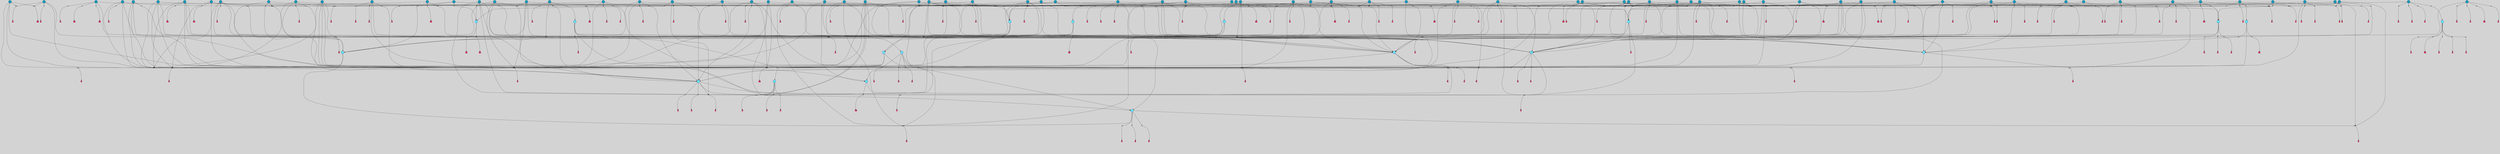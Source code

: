 // File exported with GEGELATI v1.3.1
// On the 2024-04-08 16:56:04
// With the File::TPGGraphDotExporter
digraph{
	graph[pad = "0.212, 0.055" bgcolor = lightgray]
	node[shape=circle style = filled label = ""]
		T3 [fillcolor="#66ddff"]
		T7 [fillcolor="#66ddff"]
		T9 [fillcolor="#66ddff"]
		T11 [fillcolor="#66ddff"]
		T24 [fillcolor="#66ddff"]
		T27 [fillcolor="#66ddff"]
		T82 [fillcolor="#66ddff"]
		T90 [fillcolor="#66ddff"]
		T111 [fillcolor="#66ddff"]
		T129 [fillcolor="#66ddff"]
		T149 [fillcolor="#1199bb"]
		T194 [fillcolor="#66ddff"]
		T319 [fillcolor="#66ddff"]
		T345 [fillcolor="#66ddff"]
		T350 [fillcolor="#66ddff"]
		T371 [fillcolor="#1199bb"]
		T410 [fillcolor="#1199bb"]
		T413 [fillcolor="#1199bb"]
		T414 [fillcolor="#66ddff"]
		T418 [fillcolor="#1199bb"]
		T421 [fillcolor="#1199bb"]
		T425 [fillcolor="#1199bb"]
		T431 [fillcolor="#1199bb"]
		T451 [fillcolor="#1199bb"]
		T459 [fillcolor="#66ddff"]
		T469 [fillcolor="#1199bb"]
		T472 [fillcolor="#66ddff"]
		T473 [fillcolor="#1199bb"]
		T480 [fillcolor="#1199bb"]
		T483 [fillcolor="#1199bb"]
		T490 [fillcolor="#1199bb"]
		T496 [fillcolor="#1199bb"]
		T321 [fillcolor="#1199bb"]
		T500 [fillcolor="#1199bb"]
		T501 [fillcolor="#1199bb"]
		T513 [fillcolor="#1199bb"]
		T523 [fillcolor="#66ddff"]
		T527 [fillcolor="#1199bb"]
		T535 [fillcolor="#1199bb"]
		T539 [fillcolor="#1199bb"]
		T541 [fillcolor="#1199bb"]
		T547 [fillcolor="#1199bb"]
		T550 [fillcolor="#1199bb"]
		T556 [fillcolor="#1199bb"]
		T557 [fillcolor="#1199bb"]
		T562 [fillcolor="#1199bb"]
		T563 [fillcolor="#1199bb"]
		T564 [fillcolor="#1199bb"]
		T567 [fillcolor="#1199bb"]
		T568 [fillcolor="#1199bb"]
		T569 [fillcolor="#66ddff"]
		T570 [fillcolor="#1199bb"]
		T571 [fillcolor="#1199bb"]
		T573 [fillcolor="#1199bb"]
		T575 [fillcolor="#1199bb"]
		T576 [fillcolor="#1199bb"]
		T577 [fillcolor="#1199bb"]
		T579 [fillcolor="#1199bb"]
		T583 [fillcolor="#1199bb"]
		T585 [fillcolor="#1199bb"]
		T588 [fillcolor="#1199bb"]
		T589 [fillcolor="#1199bb"]
		T591 [fillcolor="#1199bb"]
		T592 [fillcolor="#1199bb"]
		T594 [fillcolor="#1199bb"]
		T554 [fillcolor="#1199bb"]
		T597 [fillcolor="#1199bb"]
		T598 [fillcolor="#1199bb"]
		T599 [fillcolor="#1199bb"]
		T600 [fillcolor="#1199bb"]
		T601 [fillcolor="#1199bb"]
		T602 [fillcolor="#1199bb"]
		T603 [fillcolor="#1199bb"]
		T604 [fillcolor="#1199bb"]
		T605 [fillcolor="#1199bb"]
		T606 [fillcolor="#1199bb"]
		T607 [fillcolor="#1199bb"]
		T608 [fillcolor="#1199bb"]
		T610 [fillcolor="#1199bb"]
		T611 [fillcolor="#1199bb"]
		T612 [fillcolor="#1199bb"]
		T613 [fillcolor="#1199bb"]
		T614 [fillcolor="#1199bb"]
		T615 [fillcolor="#1199bb"]
		T616 [fillcolor="#1199bb"]
		T617 [fillcolor="#1199bb"]
		T618 [fillcolor="#1199bb"]
		T619 [fillcolor="#1199bb"]
		T620 [fillcolor="#1199bb"]
		T621 [fillcolor="#1199bb"]
		T622 [fillcolor="#1199bb"]
		T623 [fillcolor="#1199bb"]
		T624 [fillcolor="#1199bb"]
		T625 [fillcolor="#1199bb"]
		T626 [fillcolor="#1199bb"]
		T627 [fillcolor="#1199bb"]
		T628 [fillcolor="#1199bb"]
		T629 [fillcolor="#1199bb"]
		P6862 [fillcolor="#cccccc" shape=point] //6|
		I6862 [shape=box style=invis label="6|1&2|6#1|7&#92;n10|7&2|0#1|5&#92;n9|4&0|1#2|2&#92;n8|6&0|0#1|0&#92;n"]
		P6862 -> I6862[style=invis]
		A5142 [fillcolor="#ff3366" shape=box margin=0.03 width=0 height=0 label="3"]
		T3 -> P6862 -> A5142
		P6863 [fillcolor="#cccccc" shape=point] //3|
		I6863 [shape=box style=invis label="7|6&2|4#0|2&#92;n10|3&2|7#1|4&#92;n11|6&0|4#0|1&#92;n7|1&0|0#2|6&#92;n7|6&0|3#2|6&#92;n4|0&2|6#0|1&#92;n4|4&2|5#0|2&#92;n4|6&0|4#2|7&#92;n10|0&2|3#1|5&#92;n2|6&0|5#0|2&#92;n1|0&2|3#0|7&#92;n1|6&2|0#0|5&#92;n6|2&0|1#0|7&#92;n9|2&0|3#2|7&#92;n5|3&0|6#0|6&#92;n1|7&2|5#2|3&#92;n8|1&2|7#0|6&#92;n1|0&2|5#2|1&#92;n7|1&2|2#2|5&#92;n7|4&2|6#0|3&#92;n"]
		P6863 -> I6863[style=invis]
		A5143 [fillcolor="#ff3366" shape=box margin=0.03 width=0 height=0 label="4"]
		T3 -> P6863 -> A5143
		P6864 [fillcolor="#cccccc" shape=point] //-3|
		I6864 [shape=box style=invis label="1|6&2|7#0|7&#92;n10|2&0|7#1|3&#92;n9|6&2|7#2|2&#92;n5|3&0|7#0|7&#92;n1|6&2|3#0|0&#92;n2|3&2|3#2|2&#92;n5|1&2|6#0|6&#92;n"]
		P6864 -> I6864[style=invis]
		A5144 [fillcolor="#ff3366" shape=box margin=0.03 width=0 height=0 label="7"]
		T7 -> P6864 -> A5144
		P6865 [fillcolor="#cccccc" shape=point] //5|
		I6865 [shape=box style=invis label="0|5&2|3#0|1&#92;n0|6&2|1#2|4&#92;n6|2&2|6#0|7&#92;n7|4&0|3#0|1&#92;n5|4&0|7#1|6&#92;n9|1&0|5#2|2&#92;n6|3&2|3#1|7&#92;n11|7&2|4#1|6&#92;n2|5&0|1#0|0&#92;n4|7&0|0#0|2&#92;n6|2&0|6#0|0&#92;n2|1&2|6#2|4&#92;n10|0&2|0#1|0&#92;n6|6&2|4#0|6&#92;n"]
		P6865 -> I6865[style=invis]
		A5145 [fillcolor="#ff3366" shape=box margin=0.03 width=0 height=0 label="8"]
		T7 -> P6865 -> A5145
		P6866 [fillcolor="#cccccc" shape=point] //-6|
		I6866 [shape=box style=invis label="11|1&0|7#2|0&#92;n10|4&0|1#1|0&#92;n4|3&2|4#2|1&#92;n0|5&2|0#0|0&#92;n6|1&0|0#0|3&#92;n8|2&2|0#0|4&#92;n11|4&2|0#1|6&#92;n7|0&2|6#2|3&#92;n5|3&2|6#2|0&#92;n2|0&2|0#0|4&#92;n"]
		P6866 -> I6866[style=invis]
		A5146 [fillcolor="#ff3366" shape=box margin=0.03 width=0 height=0 label="9"]
		T9 -> P6866 -> A5146
		P6867 [fillcolor="#cccccc" shape=point] //2|
		I6867 [shape=box style=invis label="6|3&2|7#1|4&#92;n8|6&0|0#2|5&#92;n2|1&0|2#0|3&#92;n8|7&0|6#0|4&#92;n2|1&2|0#0|1&#92;n0|0&2|2#2|3&#92;n6|6&0|7#2|1&#92;n6|1&0|7#2|6&#92;n5|4&2|7#0|4&#92;n0|3&0|4#2|0&#92;n11|0&2|0#2|5&#92;n4|5&2|5#2|4&#92;n5|7&0|6#0|4&#92;n9|7&2|5#0|3&#92;n5|4&2|1#0|3&#92;n5|3&0|1#1|7&#92;n0|4&0|3#2|5&#92;n"]
		P6867 -> I6867[style=invis]
		A5147 [fillcolor="#ff3366" shape=box margin=0.03 width=0 height=0 label="10"]
		T9 -> P6867 -> A5147
		P6868 [fillcolor="#cccccc" shape=point] //6|
		I6868 [shape=box style=invis label="3|0&2|7#2|2&#92;n3|2&0|4#2|5&#92;n5|1&0|2#1|0&#92;n8|7&0|1#2|0&#92;n8|5&0|3#0|6&#92;n0|2&0|2#2|3&#92;n1|5&2|5#0|5&#92;n5|6&0|6#0|7&#92;n6|7&0|0#2|6&#92;n1|2&2|3#0|0&#92;n7|7&2|3#0|4&#92;n0|7&2|7#0|6&#92;n1|0&2|2#2|7&#92;n4|4&0|1#0|0&#92;n"]
		P6868 -> I6868[style=invis]
		A5148 [fillcolor="#ff3366" shape=box margin=0.03 width=0 height=0 label="11"]
		T11 -> P6868 -> A5148
		P6869 [fillcolor="#cccccc" shape=point] //-4|
		I6869 [shape=box style=invis label="4|1&0|4#2|6&#92;n1|2&2|2#2|0&#92;n1|2&2|0#0|6&#92;n8|4&2|3#2|5&#92;n5|5&2|1#1|0&#92;n"]
		P6869 -> I6869[style=invis]
		A5149 [fillcolor="#ff3366" shape=box margin=0.03 width=0 height=0 label="12"]
		T11 -> P6869 -> A5149
		P6870 [fillcolor="#cccccc" shape=point] //1|
		I6870 [shape=box style=invis label="5|1&0|6#2|7&#92;n2|4&0|4#2|2&#92;n0|6&0|5#0|4&#92;n10|6&2|5#1|6&#92;n9|3&0|1#1|7&#92;n10|3&2|2#1|0&#92;n5|0&0|0#2|1&#92;n11|3&2|3#1|5&#92;n10|3&0|1#1|0&#92;n2|4&0|1#0|1&#92;n0|2&0|3#2|4&#92;n9|2&2|1#2|5&#92;n11|7&2|6#2|6&#92;n"]
		P6870 -> I6870[style=invis]
		T24 -> P6870 -> T7
		P6871 [fillcolor="#cccccc" shape=point] //5|
		I6871 [shape=box style=invis label="3|0&2|0#0|1&#92;n3|0&0|7#0|1&#92;n5|3&0|2#2|6&#92;n4|4&2|4#2|6&#92;n11|2&0|7#1|6&#92;n2|7&2|2#2|5&#92;n9|3&2|6#2|7&#92;n7|7&0|0#0|4&#92;n6|1&2|4#2|3&#92;n5|4&2|0#1|6&#92;n1|3&0|7#0|4&#92;n"]
		P6871 -> I6871[style=invis]
		A5150 [fillcolor="#ff3366" shape=box margin=0.03 width=0 height=0 label="7"]
		T24 -> P6871 -> A5150
		P6872 [fillcolor="#cccccc" shape=point] //-2|
		I6872 [shape=box style=invis label="4|1&0|4#0|3&#92;n4|2&0|5#2|0&#92;n5|5&2|6#0|5&#92;n1|4&0|1#0|2&#92;n6|3&2|7#1|5&#92;n0|4&2|0#0|3&#92;n8|5&2|5#1|2&#92;n10|7&2|7#1|1&#92;n3|4&0|0#2|1&#92;n3|6&2|5#2|5&#92;n8|3&0|1#0|7&#92;n10|0&2|7#1|3&#92;n4|1&2|4#0|1&#92;n9|3&2|0#0|4&#92;n3|6&2|0#0|4&#92;n1|2&0|6#2|1&#92;n4|0&2|1#2|2&#92;n"]
		P6872 -> I6872[style=invis]
		A5151 [fillcolor="#ff3366" shape=box margin=0.03 width=0 height=0 label="14"]
		T24 -> P6872 -> A5151
		P6873 [fillcolor="#cccccc" shape=point] //2|
		I6873 [shape=box style=invis label="9|1&2|3#0|1&#92;n5|2&2|0#2|4&#92;n3|6&2|5#2|7&#92;n7|0&2|5#0|4&#92;n1|2&0|3#0|5&#92;n7|3&2|7#0|0&#92;n"]
		P6873 -> I6873[style=invis]
		A5152 [fillcolor="#ff3366" shape=box margin=0.03 width=0 height=0 label="2"]
		T27 -> P6873 -> A5152
		P6874 [fillcolor="#cccccc" shape=point] //-6|
		I6874 [shape=box style=invis label="7|5&0|4#0|4&#92;n11|0&2|5#2|1&#92;n"]
		P6874 -> I6874[style=invis]
		A5153 [fillcolor="#ff3366" shape=box margin=0.03 width=0 height=0 label="3"]
		T27 -> P6874 -> A5153
		T27 -> P6863
		P6875 [fillcolor="#cccccc" shape=point] //0|
		I6875 [shape=box style=invis label="2|5&0|1#0|6&#92;n6|1&2|2#2|7&#92;n8|0&0|3#1|4&#92;n4|3&2|5#2|4&#92;n8|1&2|4#0|0&#92;n6|6&0|1#2|6&#92;n11|7&2|4#2|5&#92;n6|2&2|4#0|2&#92;n8|5&2|4#2|4&#92;n2|1&2|1#2|2&#92;n2|7&2|5#2|6&#92;n9|7&0|5#0|4&#92;n1|2&0|5#2|6&#92;n4|2&2|3#2|7&#92;n3|3&2|1#0|2&#92;n"]
		P6875 -> I6875[style=invis]
		A5154 [fillcolor="#ff3366" shape=box margin=0.03 width=0 height=0 label="5"]
		T27 -> P6875 -> A5154
		P6876 [fillcolor="#cccccc" shape=point] //0|
		I6876 [shape=box style=invis label="4|0&0|3#2|7&#92;n10|2&0|3#1|7&#92;n3|5&0|2#0|3&#92;n4|5&0|0#2|1&#92;n10|7&2|0#1|2&#92;n5|3&2|3#1|6&#92;n9|5&2|0#0|4&#92;n5|4&2|7#0|2&#92;n10|3&2|7#1|4&#92;n7|2&0|1#2|6&#92;n8|6&0|5#0|5&#92;n8|7&2|3#0|5&#92;n2|6&2|4#0|0&#92;n"]
		P6876 -> I6876[style=invis]
		A5155 [fillcolor="#ff3366" shape=box margin=0.03 width=0 height=0 label="5"]
		T27 -> P6876 -> A5155
		P6877 [fillcolor="#cccccc" shape=point] //6|
		I6877 [shape=box style=invis label="7|0&2|5#1|2&#92;n10|6&2|1#1|3&#92;n7|5&0|2#0|7&#92;n10|7&0|1#1|5&#92;n4|6&2|5#0|5&#92;n4|4&0|7#2|7&#92;n"]
		P6877 -> I6877[style=invis]
		A5156 [fillcolor="#ff3366" shape=box margin=0.03 width=0 height=0 label="7"]
		T82 -> P6877 -> A5156
		P6878 [fillcolor="#cccccc" shape=point] //6|
		I6878 [shape=box style=invis label="0|5&2|3#0|1&#92;n0|6&2|1#2|4&#92;n9|1&0|5#2|2&#92;n7|4&0|3#0|1&#92;n5|4&0|7#1|6&#92;n2|5&0|1#0|0&#92;n6|3&2|3#1|7&#92;n11|7&2|4#1|6&#92;n6|2&2|6#0|1&#92;n4|7&0|0#0|2&#92;n6|2&0|6#0|0&#92;n9|1&2|6#2|4&#92;n10|0&2|0#1|0&#92;n6|6&2|4#0|6&#92;n"]
		P6878 -> I6878[style=invis]
		A5157 [fillcolor="#ff3366" shape=box margin=0.03 width=0 height=0 label="8"]
		T82 -> P6878 -> A5157
		T82 -> P6866
		P6879 [fillcolor="#cccccc" shape=point] //-2|
		I6879 [shape=box style=invis label="8|4&2|1#2|5&#92;n4|1&0|7#2|1&#92;n5|7&2|3#2|2&#92;n10|4&2|5#1|7&#92;n10|0&2|6#1|3&#92;n4|5&2|7#0|6&#92;n9|5&2|4#0|4&#92;n2|4&0|5#0|7&#92;n11|1&2|4#2|6&#92;n5|6&0|7#1|2&#92;n2|7&2|7#2|6&#92;n5|2&0|5#1|5&#92;n3|0&0|6#0|2&#92;n4|0&0|4#2|4&#92;n4|4&2|6#0|7&#92;n10|6&2|0#1|4&#92;n9|7&0|3#1|4&#92;n1|4&2|6#0|3&#92;n11|5&2|6#0|3&#92;n0|3&0|5#0|1&#92;n"]
		P6879 -> I6879[style=invis]
		A5158 [fillcolor="#ff3366" shape=box margin=0.03 width=0 height=0 label="13"]
		T90 -> P6879 -> A5158
		P6880 [fillcolor="#cccccc" shape=point] //4|
		I6880 [shape=box style=invis label="7|1&2|6#1|3&#92;n10|1&0|3#1|6&#92;n8|5&2|3#2|1&#92;n11|5&0|0#2|6&#92;n4|1&0|6#0|0&#92;n11|1&0|2#0|3&#92;n2|0&2|1#0|7&#92;n"]
		P6880 -> I6880[style=invis]
		A5159 [fillcolor="#ff3366" shape=box margin=0.03 width=0 height=0 label="2"]
		T90 -> P6880 -> A5159
		P6881 [fillcolor="#cccccc" shape=point] //7|
		I6881 [shape=box style=invis label="10|3&0|1#1|4&#92;n4|6&0|0#0|2&#92;n4|5&0|6#0|0&#92;n4|3&0|6#2|1&#92;n7|0&0|3#1|2&#92;n4|7&0|6#0|5&#92;n7|6&0|7#0|6&#92;n6|6&0|0#0|3&#92;n11|1&0|4#2|5&#92;n10|2&0|3#1|2&#92;n"]
		P6881 -> I6881[style=invis]
		A5160 [fillcolor="#ff3366" shape=box margin=0.03 width=0 height=0 label="4"]
		T90 -> P6881 -> A5160
		P6882 [fillcolor="#cccccc" shape=point] //-3|
		I6882 [shape=box style=invis label="8|1&2|3#0|5&#92;n0|6&0|5#0|5&#92;n3|7&2|1#0|6&#92;n3|5&0|1#0|0&#92;n9|5&2|0#0|4&#92;n3|5&0|2#0|3&#92;n10|6&2|4#1|0&#92;n9|4&2|7#2|6&#92;n1|7&2|5#2|2&#92;n"]
		P6882 -> I6882[style=invis]
		A5161 [fillcolor="#ff3366" shape=box margin=0.03 width=0 height=0 label="5"]
		T90 -> P6882 -> A5161
		P6883 [fillcolor="#cccccc" shape=point] //-7|
		I6883 [shape=box style=invis label="3|0&2|0#0|1&#92;n1|1&0|2#0|4&#92;n11|2&0|7#1|6&#92;n9|7&0|0#0|4&#92;n3|0&0|7#0|1&#92;n9|3&2|6#2|7&#92;n5|3&0|2#2|6&#92;n6|1&2|4#2|3&#92;n5|4&2|0#1|6&#92;n1|3&0|7#0|7&#92;n"]
		P6883 -> I6883[style=invis]
		A5162 [fillcolor="#ff3366" shape=box margin=0.03 width=0 height=0 label="7"]
		T90 -> P6883 -> A5162
		P6884 [fillcolor="#cccccc" shape=point] //-5|
		I6884 [shape=box style=invis label="0|0&2|3#0|2&#92;n10|5&0|6#1|3&#92;n7|3&0|6#2|3&#92;n3|4&0|6#0|6&#92;n10|5&0|2#1|1&#92;n5|0&0|1#0|3&#92;n6|6&2|5#1|5&#92;n7|4&0|2#1|7&#92;n5|7&0|1#2|5&#92;n1|5&0|0#0|3&#92;n7|5&2|1#2|6&#92;n9|0&0|2#0|0&#92;n4|0&2|4#0|0&#92;n4|6&0|0#2|3&#92;n3|1&0|6#2|5&#92;n7|7&2|1#2|3&#92;n9|4&2|2#0|6&#92;n"]
		P6884 -> I6884[style=invis]
		T111 -> P6884 -> T9
		P6885 [fillcolor="#cccccc" shape=point] //7|
		I6885 [shape=box style=invis label="7|4&2|1#2|0&#92;n4|1&2|4#2|3&#92;n5|0&2|0#2|2&#92;n6|1&2|4#2|6&#92;n"]
		P6885 -> I6885[style=invis]
		A5163 [fillcolor="#ff3366" shape=box margin=0.03 width=0 height=0 label="9"]
		T111 -> P6885 -> A5163
		P6886 [fillcolor="#cccccc" shape=point] //2|
		I6886 [shape=box style=invis label="3|0&2|0#0|1&#92;n11|2&0|7#1|6&#92;n8|7&2|4#0|5&#92;n5|3&0|2#2|6&#92;n4|4&2|4#2|6&#92;n3|0&0|7#0|1&#92;n2|7&2|2#2|5&#92;n9|3&2|6#2|7&#92;n7|7&0|0#0|4&#92;n6|1&2|4#1|3&#92;n5|4&2|0#1|6&#92;n1|3&0|7#0|4&#92;n"]
		P6886 -> I6886[style=invis]
		A5164 [fillcolor="#ff3366" shape=box margin=0.03 width=0 height=0 label="7"]
		T111 -> P6886 -> A5164
		T111 -> P6866
		P6887 [fillcolor="#cccccc" shape=point] //8|
		I6887 [shape=box style=invis label="9|0&0|1#2|0&#92;n10|1&2|5#1|4&#92;n8|2&2|6#0|4&#92;n2|4&2|5#2|3&#92;n4|2&2|2#0|2&#92;n7|5&0|2#0|0&#92;n8|2&2|1#1|3&#92;n8|7&0|7#2|1&#92;n1|1&0|0#0|7&#92;n5|6&2|5#1|0&#92;n6|6&2|5#0|0&#92;n11|4&0|3#2|6&#92;n4|2&2|4#0|7&#92;n5|6&0|1#2|0&#92;n11|3&0|2#0|7&#92;n"]
		P6887 -> I6887[style=invis]
		A5165 [fillcolor="#ff3366" shape=box margin=0.03 width=0 height=0 label="6"]
		T129 -> P6887 -> A5165
		T129 -> P6871
		P6888 [fillcolor="#cccccc" shape=point] //10|
		I6888 [shape=box style=invis label="4|5&2|7#2|1&#92;n1|7&2|3#0|6&#92;n3|5&2|2#0|3&#92;n10|3&0|7#1|4&#92;n7|1&0|4#2|6&#92;n10|2&0|3#1|7&#92;n9|5&2|0#0|4&#92;n4|0&0|3#2|7&#92;n11|4&2|6#1|2&#92;n5|4&2|7#0|2&#92;n2|6&2|4#0|0&#92;n6|5&0|7#2|1&#92;n5|3&2|3#1|6&#92;n10|7&2|0#1|2&#92;n"]
		P6888 -> I6888[style=invis]
		A5166 [fillcolor="#ff3366" shape=box margin=0.03 width=0 height=0 label="5"]
		T129 -> P6888 -> A5166
		P6889 [fillcolor="#cccccc" shape=point] //5|
		I6889 [shape=box style=invis label="9|4&2|3#1|3&#92;n0|4&2|4#0|5&#92;n6|1&2|6#2|5&#92;n4|0&0|5#2|0&#92;n"]
		P6889 -> I6889[style=invis]
		A5167 [fillcolor="#ff3366" shape=box margin=0.03 width=0 height=0 label="7"]
		T129 -> P6889 -> A5167
		P6890 [fillcolor="#cccccc" shape=point] //6|
		I6890 [shape=box style=invis label="9|4&2|7#0|6&#92;n8|4&0|1#1|0&#92;n1|3&0|0#2|1&#92;n2|4&0|6#2|2&#92;n5|1&2|5#0|7&#92;n3|0&0|3#2|6&#92;n2|2&2|6#0|2&#92;n8|4&0|4#2|2&#92;n5|1&2|4#0|3&#92;n9|4&0|6#0|6&#92;n5|0&2|2#1|5&#92;n11|7&0|0#1|1&#92;n0|4&0|3#0|3&#92;n7|7&2|4#2|5&#92;n1|5&0|1#2|1&#92;n"]
		P6890 -> I6890[style=invis]
		A5168 [fillcolor="#ff3366" shape=box margin=0.03 width=0 height=0 label="1"]
		T129 -> P6890 -> A5168
		P6891 [fillcolor="#cccccc" shape=point] //-3|
		I6891 [shape=box style=invis label="2|6&0|0#0|7&#92;n9|6&2|0#0|6&#92;n3|0&0|5#0|1&#92;n5|5&0|4#0|3&#92;n6|1&2|4#2|3&#92;n2|7&2|2#2|5&#92;n5|3&0|2#2|6&#92;n7|7&0|0#0|4&#92;n5|4&2|0#1|6&#92;n9|3&2|6#2|7&#92;n1|3&0|7#0|4&#92;n"]
		P6891 -> I6891[style=invis]
		A5169 [fillcolor="#ff3366" shape=box margin=0.03 width=0 height=0 label="7"]
		T149 -> P6891 -> A5169
		P6892 [fillcolor="#cccccc" shape=point] //4|
		I6892 [shape=box style=invis label="6|0&0|7#1|0&#92;n8|6&2|6#2|7&#92;n"]
		P6892 -> I6892[style=invis]
		A5170 [fillcolor="#ff3366" shape=box margin=0.03 width=0 height=0 label="3"]
		T149 -> P6892 -> A5170
		P6893 [fillcolor="#cccccc" shape=point] //0|
		I6893 [shape=box style=invis label="2|5&0|1#0|6&#92;n6|1&2|2#2|7&#92;n8|0&0|3#1|4&#92;n11|7&2|4#2|5&#92;n8|1&2|4#0|0&#92;n6|6&0|1#2|6&#92;n7|0&2|4#1|0&#92;n4|1&2|5#2|4&#92;n6|2&2|4#0|2&#92;n8|5&2|4#2|4&#92;n2|1&2|1#2|2&#92;n2|7&2|5#2|6&#92;n9|7&0|5#0|4&#92;n1|2&0|5#2|6&#92;n4|2&2|3#2|7&#92;n3|3&2|1#0|2&#92;n"]
		P6893 -> I6893[style=invis]
		A5171 [fillcolor="#ff3366" shape=box margin=0.03 width=0 height=0 label="5"]
		T149 -> P6893 -> A5171
		P6894 [fillcolor="#cccccc" shape=point] //-8|
		I6894 [shape=box style=invis label="7|5&0|4#2|4&#92;n"]
		P6894 -> I6894[style=invis]
		A5172 [fillcolor="#ff3366" shape=box margin=0.03 width=0 height=0 label="3"]
		T149 -> P6894 -> A5172
		P6895 [fillcolor="#cccccc" shape=point] //7|
		I6895 [shape=box style=invis label="1|6&2|7#0|7&#92;n9|6&2|7#2|2&#92;n10|2&0|7#1|0&#92;n1|6&2|3#0|0&#92;n5|0&2|2#1|1&#92;n2|3&2|3#2|2&#92;n5|1&2|6#0|6&#92;n"]
		P6895 -> I6895[style=invis]
		T149 -> P6895 -> T90
		P6896 [fillcolor="#cccccc" shape=point] //5|
		I6896 [shape=box style=invis label="3|0&2|0#2|1&#92;n3|0&0|7#0|1&#92;n5|3&0|2#2|6&#92;n4|4&2|4#2|6&#92;n5|4&2|0#1|6&#92;n2|7&2|2#2|5&#92;n1|3&0|7#0|4&#92;n11|6&2|2#0|7&#92;n7|7&0|0#0|4&#92;n6|1&2|4#2|3&#92;n11|0&0|7#1|6&#92;n9|3&2|6#2|7&#92;n"]
		P6896 -> I6896[style=invis]
		A5173 [fillcolor="#ff3366" shape=box margin=0.03 width=0 height=0 label="7"]
		T194 -> P6896 -> A5173
		P6897 [fillcolor="#cccccc" shape=point] //4|
		I6897 [shape=box style=invis label="7|1&0|6#0|1&#92;n6|7&2|7#1|7&#92;n10|1&2|1#1|1&#92;n9|6&2|2#1|4&#92;n4|7&0|4#2|2&#92;n9|6&0|5#1|1&#92;n10|0&2|6#1|6&#92;n5|1&0|1#2|3&#92;n10|1&0|5#1|0&#92;n3|4&2|3#0|0&#92;n8|2&0|5#2|4&#92;n1|6&2|0#0|0&#92;n2|3&0|1#2|6&#92;n5|2&2|2#1|6&#92;n2|2&0|1#2|1&#92;n3|1&2|7#0|3&#92;n6|7&2|3#0|4&#92;n"]
		P6897 -> I6897[style=invis]
		A5174 [fillcolor="#ff3366" shape=box margin=0.03 width=0 height=0 label="10"]
		T194 -> P6897 -> A5174
		P6898 [fillcolor="#cccccc" shape=point] //-4|
		I6898 [shape=box style=invis label="0|4&0|0#2|7&#92;n8|5&2|4#2|4&#92;n4|3&2|5#2|4&#92;n11|7&2|2#2|5&#92;n6|5&2|2#2|7&#92;n3|2&0|7#0|7&#92;n3|3&2|1#0|3&#92;n2|6&0|3#2|5&#92;n0|1&2|6#2|2&#92;n8|2&0|0#1|6&#92;n0|7&0|5#0|4&#92;n9|5&0|3#2|7&#92;n2|7&2|5#2|6&#92;n9|0&2|0#0|1&#92;n1|2&2|4#0|2&#92;n"]
		P6898 -> I6898[style=invis]
		T194 -> P6898 -> T27
		P6899 [fillcolor="#cccccc" shape=point] //7|
		I6899 [shape=box style=invis label="7|4&2|7#0|4&#92;n4|6&0|1#2|5&#92;n2|1&2|3#0|0&#92;n4|3&2|0#0|1&#92;n0|0&2|7#2|7&#92;n7|7&0|5#2|3&#92;n5|0&2|1#2|2&#92;n10|0&0|4#1|2&#92;n4|4&0|7#0|0&#92;n6|7&0|2#0|1&#92;n1|4&2|5#0|4&#92;n"]
		P6899 -> I6899[style=invis]
		A5175 [fillcolor="#ff3366" shape=box margin=0.03 width=0 height=0 label="0"]
		T194 -> P6899 -> A5175
		P6900 [fillcolor="#cccccc" shape=point] //9|
		I6900 [shape=box style=invis label="11|0&2|0#1|1&#92;n3|6&0|6#0|0&#92;n1|4&0|0#2|4&#92;n7|5&2|2#1|3&#92;n11|7&2|6#1|7&#92;n5|2&0|6#1|5&#92;n9|5&0|6#0|3&#92;n2|2&2|7#0|5&#92;n9|3&2|2#2|0&#92;n11|0&2|7#0|1&#92;n1|1&2|0#0|1&#92;n6|6&0|6#1|2&#92;n9|7&0|1#0|3&#92;n2|0&2|4#2|5&#92;n2|4&2|2#0|0&#92;n6|1&2|1#1|7&#92;n10|7&2|5#1|6&#92;n11|5&2|7#2|4&#92;n"]
		P6900 -> I6900[style=invis]
		A5176 [fillcolor="#ff3366" shape=box margin=0.03 width=0 height=0 label="1"]
		T319 -> P6900 -> A5176
		T319 -> P6889
		P6901 [fillcolor="#cccccc" shape=point] //9|
		I6901 [shape=box style=invis label="9|6&2|0#1|3&#92;n7|1&0|3#0|4&#92;n9|6&2|0#0|1&#92;n1|5&0|0#0|5&#92;n8|6&2|4#0|0&#92;n7|4&2|4#0|7&#92;n6|0&2|4#2|0&#92;n7|7&2|4#2|2&#92;n"]
		P6901 -> I6901[style=invis]
		A5177 [fillcolor="#ff3366" shape=box margin=0.03 width=0 height=0 label="5"]
		T319 -> P6901 -> A5177
		T319 -> P6898
		P6902 [fillcolor="#cccccc" shape=point] //-4|
		I6902 [shape=box style=invis label="11|3&0|7#1|7&#92;n11|7&0|7#2|7&#92;n5|3&0|3#2|0&#92;n0|1&2|2#0|4&#92;n0|0&0|4#2|5&#92;n6|3&2|1#2|3&#92;n11|7&0|0#0|4&#92;n0|0&0|0#0|2&#92;n1|1&0|4#0|3&#92;n6|5&2|7#1|2&#92;n6|6&0|3#2|7&#92;n6|2&0|4#0|0&#92;n5|5&2|6#0|5&#92;n"]
		P6902 -> I6902[style=invis]
		A5178 [fillcolor="#ff3366" shape=box margin=0.03 width=0 height=0 label="8"]
		T319 -> P6902 -> A5178
		T345 -> P6865
		P6903 [fillcolor="#cccccc" shape=point] //10|
		I6903 [shape=box style=invis label="8|6&0|0#1|2&#92;n4|3&0|3#0|3&#92;n10|7&2|0#1|5&#92;n7|0&2|6#2|2&#92;n9|2&0|4#0|7&#92;n2|7&2|1#0|4&#92;n"]
		P6903 -> I6903[style=invis]
		A5179 [fillcolor="#ff3366" shape=box margin=0.03 width=0 height=0 label="3"]
		T345 -> P6903 -> A5179
		P6904 [fillcolor="#cccccc" shape=point] //4|
		I6904 [shape=box style=invis label="11|1&0|7#2|0&#92;n0|7&2|2#2|0&#92;n4|3&2|4#2|1&#92;n0|5&2|0#0|6&#92;n6|1&0|0#0|3&#92;n8|2&2|0#0|4&#92;n7|0&2|6#2|3&#92;n10|4&0|1#1|0&#92;n5|3&2|6#2|0&#92;n2|0&2|0#0|4&#92;n"]
		P6904 -> I6904[style=invis]
		T345 -> P6904 -> T27
		P6905 [fillcolor="#cccccc" shape=point] //-9|
		I6905 [shape=box style=invis label="2|0&2|0#2|1&#92;n4|4&2|4#2|6&#92;n9|1&0|3#1|7&#92;n5|3&0|2#2|6&#92;n2|7&2|2#2|5&#92;n5|4&2|0#1|6&#92;n3|0&0|7#0|1&#92;n1|3&0|7#0|4&#92;n11|6&2|2#0|7&#92;n7|7&0|0#0|4&#92;n11|0&0|7#1|6&#92;n9|3&2|6#2|7&#92;n"]
		P6905 -> I6905[style=invis]
		A5180 [fillcolor="#ff3366" shape=box margin=0.03 width=0 height=0 label="7"]
		T345 -> P6905 -> A5180
		P6906 [fillcolor="#cccccc" shape=point] //-8|
		I6906 [shape=box style=invis label="0|5&2|3#0|1&#92;n0|6&2|1#2|4&#92;n4|7&0|0#0|2&#92;n7|4&0|3#2|1&#92;n10|2&0|7#1|4&#92;n5|4&0|7#1|6&#92;n6|3&2|3#1|7&#92;n11|7&2|4#1|6&#92;n2|5&0|1#0|0&#92;n6|2&2|6#0|7&#92;n6|2&0|6#0|0&#92;n2|1&2|6#2|4&#92;n10|0&2|0#1|0&#92;n6|6&2|4#0|6&#92;n"]
		P6906 -> I6906[style=invis]
		A5181 [fillcolor="#ff3366" shape=box margin=0.03 width=0 height=0 label="8"]
		T345 -> P6906 -> A5181
		T350 -> P6898
		T350 -> P6899
		P6907 [fillcolor="#cccccc" shape=point] //3|
		I6907 [shape=box style=invis label="5|4&2|7#0|1&#92;n0|6&0|6#2|2&#92;n9|5&2|2#2|0&#92;n3|6&2|7#0|2&#92;n3|5&0|0#0|6&#92;n2|6&0|6#2|2&#92;n2|6&2|2#0|0&#92;n5|1&0|4#0|5&#92;n2|6&0|5#2|5&#92;n1|0&0|7#2|2&#92;n4|7&0|6#2|4&#92;n7|3&0|6#2|5&#92;n1|1&0|1#0|3&#92;n"]
		P6907 -> I6907[style=invis]
		A5182 [fillcolor="#ff3366" shape=box margin=0.03 width=0 height=0 label="1"]
		T350 -> P6907 -> A5182
		P6908 [fillcolor="#cccccc" shape=point] //-2|
		I6908 [shape=box style=invis label="2|0&2|3#2|5&#92;n10|3&2|7#1|4&#92;n8|1&2|7#0|6&#92;n7|6&0|3#2|6&#92;n4|0&2|6#0|1&#92;n4|4&2|5#0|2&#92;n4|6&0|2#2|7&#92;n7|6&2|4#0|2&#92;n11|7&2|7#0|3&#92;n6|6&0|3#0|6&#92;n1|6&2|0#0|5&#92;n11|6&0|4#0|1&#92;n2|6&0|5#0|2&#92;n6|2&0|1#0|7&#92;n9|2&0|3#2|7&#92;n5|3&0|6#0|6&#92;n7|1&2|2#2|5&#92;n1|0&2|3#0|7&#92;n1|0&2|5#0|1&#92;n3|4&2|6#0|3&#92;n"]
		P6908 -> I6908[style=invis]
		A5183 [fillcolor="#ff3366" shape=box margin=0.03 width=0 height=0 label="4"]
		T350 -> P6908 -> A5183
		T350 -> P6899
		P6909 [fillcolor="#cccccc" shape=point] //7|
		I6909 [shape=box style=invis label="7|2&0|4#1|3&#92;n7|7&0|0#0|4&#92;n4|4&2|4#2|6&#92;n2|3&2|2#2|5&#92;n8|0&0|2#2|1&#92;n9|3&2|6#2|7&#92;n6|4&2|4#2|3&#92;n3|3&2|0#0|1&#92;n6|4&2|0#1|6&#92;n5|3&0|7#0|4&#92;n"]
		P6909 -> I6909[style=invis]
		A5184 [fillcolor="#ff3366" shape=box margin=0.03 width=0 height=0 label="7"]
		T371 -> P6909 -> A5184
		P6910 [fillcolor="#cccccc" shape=point] //7|
		I6910 [shape=box style=invis label="3|3&2|7#0|4&#92;n4|3&2|6#0|3&#92;n8|4&0|6#1|2&#92;n5|6&2|3#0|4&#92;n0|7&2|1#0|5&#92;n8|7&2|2#2|5&#92;n9|1&0|0#1|0&#92;n10|1&2|1#1|4&#92;n10|5&0|6#1|7&#92;n5|2&2|3#0|4&#92;n2|0&2|6#2|7&#92;n1|7&0|1#0|7&#92;n"]
		P6910 -> I6910[style=invis]
		A5185 [fillcolor="#ff3366" shape=box margin=0.03 width=0 height=0 label="2"]
		T371 -> P6910 -> A5185
		P6911 [fillcolor="#cccccc" shape=point] //-2|
		I6911 [shape=box style=invis label="5|2&0|5#2|2&#92;n6|2&2|3#1|5&#92;n3|1&0|1#2|7&#92;n10|7&2|1#1|7&#92;n2|0&0|7#2|1&#92;n"]
		P6911 -> I6911[style=invis]
		T371 -> P6911 -> T24
		P6912 [fillcolor="#cccccc" shape=point] //-4|
		I6912 [shape=box style=invis label="5|3&0|4#0|2&#92;n8|1&2|0#0|2&#92;n1|0&0|6#2|6&#92;n0|6&2|5#2|2&#92;n4|1&0|2#2|2&#92;n7|6&0|1#0|0&#92;n8|7&2|1#0|3&#92;n"]
		P6912 -> I6912[style=invis]
		A5186 [fillcolor="#ff3366" shape=box margin=0.03 width=0 height=0 label="7"]
		T371 -> P6912 -> A5186
		P6913 [fillcolor="#cccccc" shape=point] //-10|
		I6913 [shape=box style=invis label="11|0&2|4#0|5&#92;n2|7&2|5#0|3&#92;n7|5&2|7#0|0&#92;n7|1&2|5#0|4&#92;n2|7&2|1#2|4&#92;n10|3&2|6#1|3&#92;n0|0&2|7#2|6&#92;n11|3&2|3#2|7&#92;n"]
		P6913 -> I6913[style=invis]
		T371 -> P6913 -> T82
		P6914 [fillcolor="#cccccc" shape=point] //-1|
		I6914 [shape=box style=invis label="1|7&2|1#0|6&#92;n8|1&2|3#0|5&#92;n10|6&2|7#1|0&#92;n1|7&2|5#0|2&#92;n0|3&0|3#2|2&#92;n3|5&0|1#0|0&#92;n3|5&0|2#0|3&#92;n1|5&2|0#0|4&#92;n5|7&2|2#2|5&#92;n4|0&2|3#0|3&#92;n"]
		P6914 -> I6914[style=invis]
		T410 -> P6914 -> T3
		P6915 [fillcolor="#cccccc" shape=point] //-3|
		I6915 [shape=box style=invis label="6|3&2|4#1|4&#92;n5|3&0|1#1|7&#92;n2|1&0|2#2|3&#92;n8|7&0|6#0|4&#92;n2|1&2|0#0|1&#92;n0|0&2|2#2|3&#92;n6|1&0|7#2|6&#92;n5|7&0|2#0|4&#92;n0|3&0|4#2|0&#92;n11|0&2|0#2|5&#92;n6|0&2|0#1|4&#92;n8|6&0|2#2|5&#92;n5|4&2|1#0|3&#92;n9|7&2|5#0|3&#92;n5|4&2|7#0|4&#92;n"]
		P6915 -> I6915[style=invis]
		A5187 [fillcolor="#ff3366" shape=box margin=0.03 width=0 height=0 label="10"]
		T410 -> P6915 -> A5187
		P6916 [fillcolor="#cccccc" shape=point] //-1|
		I6916 [shape=box style=invis label="10|7&2|0#1|6&#92;n2|4&2|7#0|4&#92;n11|0&2|0#1|1&#92;n8|7&2|6#0|2&#92;n9|5&0|4#1|6&#92;n6|0&2|4#2|1&#92;n2|0&2|0#0|2&#92;n1|5&0|4#2|4&#92;n9|2&0|1#0|3&#92;n11|3&2|2#2|0&#92;n9|4&2|0#0|7&#92;n1|4&0|2#2|5&#92;n0|0&0|5#2|5&#92;n5|5&2|7#2|4&#92;n"]
		P6916 -> I6916[style=invis]
		A5188 [fillcolor="#ff3366" shape=box margin=0.03 width=0 height=0 label="1"]
		T410 -> P6916 -> A5188
		P6917 [fillcolor="#cccccc" shape=point] //-1|
		I6917 [shape=box style=invis label="11|1&0|2#2|0&#92;n7|0&2|5#1|4&#92;n10|3&0|5#1|4&#92;n3|2&0|0#2|3&#92;n"]
		P6917 -> I6917[style=invis]
		A5189 [fillcolor="#ff3366" shape=box margin=0.03 width=0 height=0 label="3"]
		T410 -> P6917 -> A5189
		P6918 [fillcolor="#cccccc" shape=point] //8|
		I6918 [shape=box style=invis label="9|7&0|5#2|5&#92;n3|3&2|3#0|2&#92;n9|5&2|2#1|0&#92;n2|3&0|6#0|3&#92;n4|4&2|5#2|7&#92;n11|3&2|0#1|5&#92;n6|6&2|1#2|2&#92;n4|6&0|1#2|2&#92;n2|5&2|7#2|2&#92;n7|7&2|2#2|3&#92;n6|5&0|3#2|6&#92;n6|7&0|6#0|2&#92;n"]
		P6918 -> I6918[style=invis]
		A5190 [fillcolor="#ff3366" shape=box margin=0.03 width=0 height=0 label="14"]
		T410 -> P6918 -> A5190
		P6919 [fillcolor="#cccccc" shape=point] //-4|
		I6919 [shape=box style=invis label="1|5&2|1#2|4&#92;n3|0&2|3#2|6&#92;n0|3&0|0#0|1&#92;n8|6&2|5#1|5&#92;n9|7&2|5#2|0&#92;n4|1&0|7#2|2&#92;n4|2&0|3#0|0&#92;n"]
		P6919 -> I6919[style=invis]
		A5191 [fillcolor="#ff3366" shape=box margin=0.03 width=0 height=0 label="2"]
		T413 -> P6919 -> A5191
		T413 -> P6878
		P6920 [fillcolor="#cccccc" shape=point] //-4|
		I6920 [shape=box style=invis label="7|5&2|2#0|7&#92;n9|6&2|3#0|3&#92;n10|6&2|1#1|0&#92;n8|0&0|5#1|3&#92;n7|5&0|5#1|5&#92;n5|1&2|5#2|1&#92;n"]
		P6920 -> I6920[style=invis]
		A5192 [fillcolor="#ff3366" shape=box margin=0.03 width=0 height=0 label="7"]
		T413 -> P6920 -> A5192
		T413 -> P6897
		P6921 [fillcolor="#cccccc" shape=point] //-5|
		I6921 [shape=box style=invis label="7|7&2|4#0|6&#92;n8|5&2|1#0|3&#92;n0|0&0|0#2|7&#92;n2|2&0|5#2|4&#92;n1|0&2|5#0|2&#92;n11|1&2|3#0|5&#92;n2|7&2|0#2|3&#92;n9|4&2|7#1|2&#92;n5|5&0|7#0|5&#92;n"]
		P6921 -> I6921[style=invis]
		T413 -> P6921 -> T319
		P6922 [fillcolor="#cccccc" shape=point] //-1|
		I6922 [shape=box style=invis label="2|7&0|4#0|4&#92;n8|3&2|7#1|4&#92;n1|0&0|3#0|3&#92;n11|6&0|1#1|4&#92;n6|1&2|5#0|0&#92;n0|0&2|0#0|6&#92;n1|3&2|1#0|4&#92;n"]
		P6922 -> I6922[style=invis]
		A5193 [fillcolor="#ff3366" shape=box margin=0.03 width=0 height=0 label="2"]
		T414 -> P6922 -> A5193
		P6923 [fillcolor="#cccccc" shape=point] //-3|
		I6923 [shape=box style=invis label="11|7&2|3#2|0&#92;n5|5&2|7#2|7&#92;n8|6&2|7#1|2&#92;n1|7&0|3#0|6&#92;n4|0&2|1#2|2&#92;n10|1&0|5#1|6&#92;n5|3&0|3#2|6&#92;n9|0&0|2#0|0&#92;n3|2&0|1#2|6&#92;n0|1&2|4#0|0&#92;n"]
		P6923 -> I6923[style=invis]
		A5194 [fillcolor="#ff3366" shape=box margin=0.03 width=0 height=0 label="6"]
		T414 -> P6923 -> A5194
		P6924 [fillcolor="#cccccc" shape=point] //-1|
		I6924 [shape=box style=invis label="4|2&0|6#0|1&#92;n6|3&0|0#2|0&#92;n9|4&0|6#0|5&#92;n10|2&0|2#1|0&#92;n1|0&0|0#0|5&#92;n8|0&2|1#1|1&#92;n2|7&2|2#0|5&#92;n5|5&0|6#1|1&#92;n"]
		P6924 -> I6924[style=invis]
		A5195 [fillcolor="#ff3366" shape=box margin=0.03 width=0 height=0 label="3"]
		T414 -> P6924 -> A5195
		P6925 [fillcolor="#cccccc" shape=point] //9|
		I6925 [shape=box style=invis label="8|0&0|5#0|1&#92;n0|6&2|0#0|7&#92;n5|7&0|1#1|4&#92;n5|1&0|6#2|7&#92;n11|3&0|7#1|6&#92;n10|2&2|5#1|6&#92;n10|0&0|3#1|4&#92;n0|0&2|5#0|7&#92;n0|0&2|5#0|1&#92;n0|4&2|2#2|3&#92;n11|7&2|5#0|5&#92;n"]
		P6925 -> I6925[style=invis]
		T414 -> P6925 -> T7
		T418 -> P6897
		T418 -> P6898
		P6926 [fillcolor="#cccccc" shape=point] //10|
		I6926 [shape=box style=invis label="4|7&0|0#0|2&#92;n0|6&2|1#2|4&#92;n11|5&2|7#0|3&#92;n7|4&0|3#0|1&#92;n5|4&0|7#1|6&#92;n2|5&0|1#0|0&#92;n6|3&2|3#1|7&#92;n11|7&2|4#1|6&#92;n6|2&2|6#0|1&#92;n9|1&0|5#2|2&#92;n0|5&2|3#0|1&#92;n6|2&0|6#0|0&#92;n9|1&2|6#1|4&#92;n10|0&2|0#1|0&#92;n6|1&2|4#0|6&#92;n"]
		P6926 -> I6926[style=invis]
		A5196 [fillcolor="#ff3366" shape=box margin=0.03 width=0 height=0 label="8"]
		T418 -> P6926 -> A5196
		T418 -> P6920
		P6927 [fillcolor="#cccccc" shape=point] //-4|
		I6927 [shape=box style=invis label="7|5&2|5#1|5&#92;n9|6&2|3#0|3&#92;n10|6&2|1#1|0&#92;n8|0&0|5#1|3&#92;n6|6&2|5#0|7&#92;n7|5&2|2#0|7&#92;n"]
		P6927 -> I6927[style=invis]
		A5197 [fillcolor="#ff3366" shape=box margin=0.03 width=0 height=0 label="7"]
		T418 -> P6927 -> A5197
		P6928 [fillcolor="#cccccc" shape=point] //-2|
		I6928 [shape=box style=invis label="1|0&0|3#0|3&#92;n2|7&0|4#0|4&#92;n11|6&2|1#1|4&#92;n6|1&2|5#0|0&#92;n2|0&2|0#0|6&#92;n1|3&2|1#0|4&#92;n"]
		P6928 -> I6928[style=invis]
		A5198 [fillcolor="#ff3366" shape=box margin=0.03 width=0 height=0 label="2"]
		T421 -> P6928 -> A5198
		P6929 [fillcolor="#cccccc" shape=point] //10|
		I6929 [shape=box style=invis label="6|1&2|4#2|3&#92;n3|0&0|7#0|1&#92;n5|3&0|2#2|6&#92;n4|4&0|4#2|6&#92;n5|4&2|0#1|6&#92;n10|5&0|6#1|5&#92;n2|5&2|1#2|2&#92;n1|3&0|7#0|4&#92;n3|0&2|0#0|1&#92;n11|2&0|5#1|6&#92;n9|3&2|6#2|7&#92;n7|7&0|0#0|4&#92;n"]
		P6929 -> I6929[style=invis]
		A5199 [fillcolor="#ff3366" shape=box margin=0.03 width=0 height=0 label="7"]
		T421 -> P6929 -> A5199
		P6930 [fillcolor="#cccccc" shape=point] //-8|
		I6930 [shape=box style=invis label="10|4&2|6#1|0&#92;n6|7&0|0#0|4&#92;n0|6&0|4#2|4&#92;n5|4&2|1#2|6&#92;n1|6&2|3#2|7&#92;n9|5&2|1#1|2&#92;n5|0&2|6#0|7&#92;n1|6&0|7#0|4&#92;n6|3&2|5#1|2&#92;n3|5&0|7#0|1&#92;n0|2&2|5#0|4&#92;n2|1&2|5#2|1&#92;n2|3&0|2#2|1&#92;n8|0&0|7#2|0&#92;n5|7&0|1#1|3&#92;n7|5&0|2#2|3&#92;n11|6&2|2#2|6&#92;n5|7&2|4#2|1&#92;n10|2&2|3#1|1&#92;n"]
		P6930 -> I6930[style=invis]
		A5200 [fillcolor="#ff3366" shape=box margin=0.03 width=0 height=0 label="11"]
		T421 -> P6930 -> A5200
		P6931 [fillcolor="#cccccc" shape=point] //2|
		I6931 [shape=box style=invis label="10|1&2|4#1|2&#92;n1|1&2|2#2|1&#92;n3|3&2|6#2|7&#92;n4|4&2|6#0|6&#92;n11|3&0|1#2|6&#92;n10|1&0|6#1|5&#92;n4|3&2|5#0|7&#92;n10|2&2|4#1|6&#92;n1|0&0|3#2|6&#92;n"]
		P6931 -> I6931[style=invis]
		A5201 [fillcolor="#ff3366" shape=box margin=0.03 width=0 height=0 label="4"]
		T421 -> P6931 -> A5201
		P6932 [fillcolor="#cccccc" shape=point] //-8|
		I6932 [shape=box style=invis label="2|3&0|0#0|3&#92;n10|7&2|7#1|0&#92;n5|0&2|0#2|3&#92;n9|3&0|3#2|3&#92;n3|2&0|3#0|5&#92;n4|2&2|6#2|1&#92;n"]
		P6932 -> I6932[style=invis]
		T421 -> P6932 -> T111
		P6933 [fillcolor="#cccccc" shape=point] //-6|
		I6933 [shape=box style=invis label="3|5&0|0#0|2&#92;n6|6&2|1#2|6&#92;n4|6&0|1#2|5&#92;n7|1&0|6#1|3&#92;n11|1&2|4#0|5&#92;n1|2&0|1#2|3&#92;n4|3&0|5#2|4&#92;n4|0&0|5#2|0&#92;n8|5&2|4#2|4&#92;n2|4&0|1#0|6&#92;n5|1&2|4#0|0&#92;n3|3&2|1#0|2&#92;n9|7&0|5#0|4&#92;n2|2&0|6#2|0&#92;n7|1&2|2#2|2&#92;n"]
		P6933 -> I6933[style=invis]
		A5202 [fillcolor="#ff3366" shape=box margin=0.03 width=0 height=0 label="5"]
		T425 -> P6933 -> A5202
		P6934 [fillcolor="#cccccc" shape=point] //-9|
		I6934 [shape=box style=invis label="10|3&2|2#1|0&#92;n7|7&2|2#1|3&#92;n0|4&2|6#2|4&#92;n0|2&0|4#2|6&#92;n0|4&0|4#2|2&#92;n9|3&0|1#1|7&#92;n0|6&0|5#2|4&#92;n5|2&2|0#2|1&#92;n11|3&2|3#1|5&#92;n0|7&0|3#2|6&#92;n10|3&2|2#1|1&#92;n6|0&0|3#0|1&#92;n7|7&0|3#1|0&#92;n11|7&2|6#2|6&#92;n9|2&2|1#2|5&#92;n2|4&0|1#0|1&#92;n10|6&2|5#1|6&#92;n4|1&0|4#0|7&#92;n"]
		P6934 -> I6934[style=invis]
		T425 -> P6934 -> T3
		P6935 [fillcolor="#cccccc" shape=point] //-10|
		I6935 [shape=box style=invis label="5|5&0|7#0|5&#92;n8|5&2|1#0|3&#92;n7|0&0|0#2|7&#92;n2|2&0|5#2|4&#92;n1|6&2|5#0|2&#92;n7|7&2|4#0|6&#92;n1|0&0|7#0|7&#92;n2|7&2|0#2|3&#92;n9|4&2|7#1|2&#92;n"]
		P6935 -> I6935[style=invis]
		T425 -> P6935 -> T319
		P6936 [fillcolor="#cccccc" shape=point] //-7|
		I6936 [shape=box style=invis label="5|3&2|6#1|4&#92;n4|6&0|1#2|3&#92;n5|5&0|0#2|6&#92;n10|7&2|2#1|6&#92;n11|7&2|0#2|1&#92;n7|0&2|1#0|1&#92;n6|1&2|4#2|6&#92;n"]
		P6936 -> I6936[style=invis]
		A5203 [fillcolor="#ff3366" shape=box margin=0.03 width=0 height=0 label="9"]
		T425 -> P6936 -> A5203
		P6937 [fillcolor="#cccccc" shape=point] //4|
		I6937 [shape=box style=invis label="0|5&2|3#0|1&#92;n0|6&2|1#2|4&#92;n6|2&2|6#0|7&#92;n9|1&2|5#2|2&#92;n7|4&0|3#0|1&#92;n11|7&2|4#1|6&#92;n9|0&2|7#1|1&#92;n5|4&0|7#1|6&#92;n2|5&0|1#0|0&#92;n4|7&0|0#0|2&#92;n6|2&0|6#0|0&#92;n2|1&2|6#2|4&#92;n10|0&0|0#1|0&#92;n2|7&2|6#0|3&#92;n6|6&2|4#0|6&#92;n"]
		P6937 -> I6937[style=invis]
		T425 -> P6937 -> T129
		P6938 [fillcolor="#cccccc" shape=point] //-6|
		I6938 [shape=box style=invis label="2|7&2|6#0|6&#92;n9|6&0|1#0|4&#92;n0|0&0|0#2|1&#92;n0|3&0|2#2|3&#92;n9|2&0|1#0|4&#92;n6|2&2|1#1|3&#92;n1|7&2|7#0|6&#92;n5|2&0|5#1|4&#92;n5|5&0|3#1|2&#92;n9|7&0|2#1|1&#92;n10|7&0|0#1|1&#92;n11|3&2|0#0|3&#92;n8|4&0|1#2|1&#92;n"]
		P6938 -> I6938[style=invis]
		A5204 [fillcolor="#ff3366" shape=box margin=0.03 width=0 height=0 label="1"]
		T431 -> P6938 -> A5204
		T431 -> P6932
		T431 -> P6866
		P6939 [fillcolor="#cccccc" shape=point] //5|
		I6939 [shape=box style=invis label="7|4&0|0#0|4&#92;n3|7&2|5#0|6&#92;n1|6&2|4#0|0&#92;n10|2&0|7#1|3&#92;n7|0&0|7#2|2&#92;n5|3&0|7#0|7&#92;n"]
		P6939 -> I6939[style=invis]
		T431 -> P6939 -> T111
		P6940 [fillcolor="#cccccc" shape=point] //-4|
		I6940 [shape=box style=invis label="10|7&0|7#1|3&#92;n2|5&0|7#2|0&#92;n9|3&0|2#1|4&#92;n7|1&0|1#1|6&#92;n11|2&0|5#2|0&#92;n8|3&2|2#1|7&#92;n2|4&0|7#0|0&#92;n5|5&0|2#1|2&#92;n7|1&2|6#2|3&#92;n2|1&2|3#0|1&#92;n8|0&0|7#1|3&#92;n1|2&0|0#2|5&#92;n11|1&2|2#2|1&#92;n1|0&0|1#2|0&#92;n1|5&0|0#2|6&#92;n"]
		P6940 -> I6940[style=invis]
		A5205 [fillcolor="#ff3366" shape=box margin=0.03 width=0 height=0 label="1"]
		T431 -> P6940 -> A5205
		T451 -> P6900
		P6941 [fillcolor="#cccccc" shape=point] //4|
		I6941 [shape=box style=invis label="11|4&0|5#0|3&#92;n7|3&0|0#0|0&#92;n7|0&2|4#1|0&#92;n1|3&2|3#2|0&#92;n9|6&0|6#1|1&#92;n9|1&2|4#0|4&#92;n3|6&0|0#2|3&#92;n"]
		P6941 -> I6941[style=invis]
		A5206 [fillcolor="#ff3366" shape=box margin=0.03 width=0 height=0 label="2"]
		T451 -> P6941 -> A5206
		P6942 [fillcolor="#cccccc" shape=point] //-9|
		I6942 [shape=box style=invis label="0|2&2|5#0|1&#92;n5|3&2|4#1|5&#92;n11|0&2|3#0|5&#92;n0|1&0|6#2|4&#92;n6|1&2|5#0|0&#92;n10|0&0|3#1|2&#92;n5|2&2|7#2|7&#92;n0|0&0|3#2|7&#92;n1|6&2|7#0|5&#92;n"]
		P6942 -> I6942[style=invis]
		T451 -> P6942 -> T7
		P6943 [fillcolor="#cccccc" shape=point] //-8|
		I6943 [shape=box style=invis label="6|1&0|5#2|5&#92;n3|6&2|0#2|4&#92;n1|0&2|0#0|6&#92;n3|3&0|1#0|1&#92;n9|5&2|0#1|5&#92;n5|1&2|2#1|7&#92;n4|4&0|2#2|6&#92;n11|3&0|4#1|4&#92;n4|5&0|4#2|6&#92;n0|4&0|6#2|1&#92;n"]
		P6943 -> I6943[style=invis]
		T451 -> P6943 -> T11
		T459 -> P6919
		T459 -> P6920
		T459 -> P6897
		T459 -> P6921
		P6944 [fillcolor="#cccccc" shape=point] //8|
		I6944 [shape=box style=invis label="6|5&2|5#0|4&#92;n9|0&0|5#0|7&#92;n2|6&0|4#2|4&#92;n7|1&0|3#0|2&#92;n1|4&2|4#0|3&#92;n3|2&2|2#0|3&#92;n"]
		P6944 -> I6944[style=invis]
		T459 -> P6944 -> T350
		T469 -> P6898
		T469 -> P6926
		T469 -> P6920
		P6945 [fillcolor="#cccccc" shape=point] //-8|
		I6945 [shape=box style=invis label="7|4&2|7#0|4&#92;n4|6&0|1#2|5&#92;n7|7&0|5#2|3&#92;n0|0&2|7#2|7&#92;n2|1&2|3#0|0&#92;n5|0&2|1#2|2&#92;n10|0&0|6#1|2&#92;n4|4&0|7#0|0&#92;n4|7&2|7#0|5&#92;n6|7&0|2#0|1&#92;n1|4&2|5#0|4&#92;n"]
		P6945 -> I6945[style=invis]
		A5207 [fillcolor="#ff3366" shape=box margin=0.03 width=0 height=0 label="0"]
		T469 -> P6945 -> A5207
		P6946 [fillcolor="#cccccc" shape=point] //1|
		I6946 [shape=box style=invis label="2|2&2|3#0|2&#92;n2|2&0|5#2|5&#92;n8|4&0|1#1|0&#92;n9|7&0|6#0|3&#92;n5|1&2|2#0|7&#92;n10|7&0|7#1|3&#92;n7|7&2|4#2|5&#92;n5|5&0|2#2|1&#92;n2|6&2|2#0|0&#92;n9|3&2|2#2|0&#92;n0|6&0|6#2|2&#92;n7|7&0|1#2|3&#92;n3|6&0|1#0|5&#92;n1|5&0|1#2|7&#92;n"]
		P6946 -> I6946[style=invis]
		A5208 [fillcolor="#ff3366" shape=box margin=0.03 width=0 height=0 label="1"]
		T469 -> P6946 -> A5208
		P6947 [fillcolor="#cccccc" shape=point] //-5|
		I6947 [shape=box style=invis label="7|2&2|3#1|4&#92;n1|7&2|2#2|7&#92;n10|0&0|5#1|3&#92;n5|5&2|5#0|3&#92;n10|3&2|2#1|2&#92;n4|0&2|5#0|7&#92;n7|6&0|5#1|5&#92;n11|1&0|2#1|0&#92;n"]
		P6947 -> I6947[style=invis]
		A5209 [fillcolor="#ff3366" shape=box margin=0.03 width=0 height=0 label="1"]
		T472 -> P6947 -> A5209
		P6948 [fillcolor="#cccccc" shape=point] //-10|
		I6948 [shape=box style=invis label="8|2&2|3#2|5&#92;n5|5&2|1#1|0&#92;n2|2&0|4#2|6&#92;n1|7&2|2#0|6&#92;n8|0&2|6#1|2&#92;n8|2&0|4#0|7&#92;n"]
		P6948 -> I6948[style=invis]
		T472 -> P6948 -> T27
		T472 -> P6914
		T472 -> P6897
		T473 -> P6878
		T473 -> P6920
		P6949 [fillcolor="#cccccc" shape=point] //-3|
		I6949 [shape=box style=invis label="7|1&0|6#0|1&#92;n8|2&0|0#2|4&#92;n10|0&2|6#1|6&#92;n3|4&2|3#0|0&#92;n4|3&0|0#2|7&#92;n9|6&0|1#1|1&#92;n11|6&2|2#2|1&#92;n10|1&2|1#1|1&#92;n4|7&0|4#2|2&#92;n5|1&0|1#2|3&#92;n10|1&0|5#1|0&#92;n9|6&2|2#1|4&#92;n6|7&2|7#1|7&#92;n1|6&0|0#0|0&#92;n2|3&0|1#2|6&#92;n5|7&2|2#1|6&#92;n2|2&0|1#2|1&#92;n3|1&2|7#0|3&#92;n6|7&2|3#0|4&#92;n"]
		P6949 -> I6949[style=invis]
		A5210 [fillcolor="#ff3366" shape=box margin=0.03 width=0 height=0 label="10"]
		T473 -> P6949 -> A5210
		T473 -> P6921
		T473 -> P6888
		T480 -> P6896
		T480 -> P6897
		T480 -> P6899
		T480 -> P6898
		P6950 [fillcolor="#cccccc" shape=point] //-3|
		I6950 [shape=box style=invis label="1|4&2|4#2|0&#92;n3|0&2|0#2|4&#92;n9|5&2|0#1|5&#92;n5|4&2|2#1|7&#92;n1|4&0|7#0|6&#92;n4|6&0|2#2|6&#92;n11|3&0|4#1|4&#92;n4|5&0|4#2|6&#92;n6|1&0|5#2|5&#92;n0|4&0|6#2|1&#92;n"]
		P6950 -> I6950[style=invis]
		T480 -> P6950 -> T11
		T483 -> P6919
		T483 -> P6920
		T483 -> P6897
		P6951 [fillcolor="#cccccc" shape=point] //5|
		I6951 [shape=box style=invis label="8|5&2|1#0|3&#92;n0|0&0|0#2|7&#92;n7|7&2|4#0|6&#92;n1|0&2|5#0|2&#92;n11|1&2|0#0|3&#92;n9|4&2|7#1|2&#92;n2|7&2|0#2|3&#92;n5|5&0|7#0|5&#92;n"]
		P6951 -> I6951[style=invis]
		T483 -> P6951 -> T319
		P6952 [fillcolor="#cccccc" shape=point] //3|
		I6952 [shape=box style=invis label="6|0&2|4#1|6&#92;n11|3&0|3#1|2&#92;n"]
		P6952 -> I6952[style=invis]
		A5211 [fillcolor="#ff3366" shape=box margin=0.03 width=0 height=0 label="3"]
		T483 -> P6952 -> A5211
		P6953 [fillcolor="#cccccc" shape=point] //-4|
		I6953 [shape=box style=invis label="10|7&0|0#1|0&#92;n1|5&2|5#0|2&#92;n7|3&0|0#0|4&#92;n3|5&0|3#0|3&#92;n9|1&0|1#1|1&#92;n11|5&2|7#1|5&#92;n6|6&0|5#2|0&#92;n6|0&0|6#2|5&#92;n0|3&2|4#2|5&#92;n1|6&2|5#2|2&#92;n9|5&2|1#2|2&#92;n"]
		P6953 -> I6953[style=invis]
		T490 -> P6953 -> T9
		P6954 [fillcolor="#cccccc" shape=point] //-10|
		I6954 [shape=box style=invis label="3|6&0|2#2|6&#92;n8|2&2|7#1|7&#92;n0|0&2|0#0|7&#92;n10|7&0|7#1|6&#92;n9|7&2|6#0|3&#92;n4|4&2|1#0|1&#92;n5|6&2|0#1|4&#92;n9|2&2|5#0|4&#92;n4|5&0|1#0|2&#92;n6|1&0|7#0|6&#92;n"]
		P6954 -> I6954[style=invis]
		A5212 [fillcolor="#ff3366" shape=box margin=0.03 width=0 height=0 label="0"]
		T490 -> P6954 -> A5212
		P6955 [fillcolor="#cccccc" shape=point] //4|
		I6955 [shape=box style=invis label="8|6&2|7#1|0&#92;n3|0&2|0#0|0&#92;n3|0&0|7#0|1&#92;n9|3&2|6#2|7&#92;n4|4&2|3#2|6&#92;n11|2&0|7#1|6&#92;n6|1&2|4#2|3&#92;n7|7&0|0#0|4&#92;n2|7&2|0#2|5&#92;n10|0&0|2#1|5&#92;n5|4&2|0#1|6&#92;n"]
		P6955 -> I6955[style=invis]
		A5213 [fillcolor="#ff3366" shape=box margin=0.03 width=0 height=0 label="7"]
		T490 -> P6955 -> A5213
		T490 -> P6920
		T490 -> P6914
		T496 -> P6937
		T496 -> P6932
		P6956 [fillcolor="#cccccc" shape=point] //8|
		I6956 [shape=box style=invis label="11|4&2|0#1|6&#92;n4|3&0|6#0|5&#92;n3|0&2|6#0|3&#92;n9|3&2|5#0|5&#92;n2|6&0|6#2|1&#92;n9|7&0|5#1|4&#92;n"]
		P6956 -> I6956[style=invis]
		T496 -> P6956 -> T194
		P6957 [fillcolor="#cccccc" shape=point] //-1|
		I6957 [shape=box style=invis label="11|7&0|1#0|6&#92;n3|4&0|1#0|3&#92;n0|4&0|2#2|2&#92;n0|6&2|5#0|5&#92;n1|5&0|5#0|6&#92;n4|4&0|1#0|5&#92;n1|0&0|0#2|6&#92;n6|4&2|2#0|2&#92;n1|7&2|5#2|2&#92;n0|3&2|2#2|6&#92;n"]
		P6957 -> I6957[style=invis]
		A5214 [fillcolor="#ff3366" shape=box margin=0.03 width=0 height=0 label="5"]
		T496 -> P6957 -> A5214
		T496 -> P6863
		P6958 [fillcolor="#cccccc" shape=point] //10|
		I6958 [shape=box style=invis label="11|1&0|6#1|0&#92;n6|0&0|1#1|1&#92;n"]
		P6958 -> I6958[style=invis]
		A5215 [fillcolor="#ff3366" shape=box margin=0.03 width=0 height=0 label="3"]
		T321 -> P6958 -> A5215
		P6959 [fillcolor="#cccccc" shape=point] //0|
		I6959 [shape=box style=invis label="4|3&0|6#0|3&#92;n5|7&2|3#2|2&#92;n5|6&0|7#1|2&#92;n1|4&2|6#0|3&#92;n11|1&0|4#2|6&#92;n9|5&2|4#1|4&#92;n2|4&0|5#0|7&#92;n10|0&0|6#1|2&#92;n3|1&0|6#0|2&#92;n2|7&2|7#2|6&#92;n5|2&0|5#1|5&#92;n10|4&2|5#1|7&#92;n10|6&2|0#1|4&#92;n8|4&2|1#2|5&#92;n4|0&0|4#2|4&#92;n4|5&2|7#0|6&#92;n11|5&2|6#2|3&#92;n0|3&0|5#0|1&#92;n"]
		P6959 -> I6959[style=invis]
		T321 -> P6959 -> T111
		P6960 [fillcolor="#cccccc" shape=point] //4|
		I6960 [shape=box style=invis label="9|1&0|3#0|3&#92;n6|0&2|2#0|6&#92;n11|1&2|5#1|0&#92;n5|6&0|6#1|0&#92;n1|2&0|7#0|1&#92;n3|0&0|4#0|0&#92;n9|3&2|7#2|4&#92;n7|4&2|2#2|1&#92;n"]
		P6960 -> I6960[style=invis]
		T321 -> P6960 -> T82
		T321 -> P6925
		T321 -> P6916
		P6961 [fillcolor="#cccccc" shape=point] //3|
		I6961 [shape=box style=invis label="7|1&0|6#0|1&#92;n6|7&2|7#1|7&#92;n2|2&0|1#2|1&#92;n9|6&2|2#1|4&#92;n9|5&0|5#1|1&#92;n10|0&2|6#1|6&#92;n5|1&0|1#2|3&#92;n10|1&0|5#1|0&#92;n3|4&2|3#0|0&#92;n8|2&0|5#2|4&#92;n1|6&2|0#0|0&#92;n2|3&0|1#2|6&#92;n5|2&2|2#1|6&#92;n10|1&2|1#1|1&#92;n3|1&2|7#0|3&#92;n6|7&2|3#0|4&#92;n"]
		P6961 -> I6961[style=invis]
		A5216 [fillcolor="#ff3366" shape=box margin=0.03 width=0 height=0 label="10"]
		T500 -> P6961 -> A5216
		T500 -> P6926
		T500 -> P6920
		T500 -> P6934
		T500 -> P6888
		T501 -> P6915
		P6962 [fillcolor="#cccccc" shape=point] //5|
		I6962 [shape=box style=invis label="7|1&0|6#0|1&#92;n10|0&2|6#1|6&#92;n9|6&0|4#1|1&#92;n4|7&0|4#2|2&#92;n10|1&2|1#1|1&#92;n5|2&2|5#1|6&#92;n5|1&0|1#2|3&#92;n1|6&2|0#0|1&#92;n8|2&0|5#2|4&#92;n4|3&2|4#2|4&#92;n3|4&2|3#0|0&#92;n10|1&0|5#1|0&#92;n2|2&0|1#2|1&#92;n3|1&2|5#0|3&#92;n"]
		P6962 -> I6962[style=invis]
		A5217 [fillcolor="#ff3366" shape=box margin=0.03 width=0 height=0 label="10"]
		T501 -> P6962 -> A5217
		P6963 [fillcolor="#cccccc" shape=point] //-7|
		I6963 [shape=box style=invis label="1|6&2|4#0|0&#92;n5|3&0|7#0|7&#92;n7|0&0|7#2|2&#92;n2|3&2|3#0|2&#92;n6|2&2|7#0|4&#92;n3|7&2|5#2|6&#92;n"]
		P6963 -> I6963[style=invis]
		A5218 [fillcolor="#ff3366" shape=box margin=0.03 width=0 height=0 label="7"]
		T501 -> P6963 -> A5218
		T501 -> P6873
		P6964 [fillcolor="#cccccc" shape=point] //-4|
		I6964 [shape=box style=invis label="2|5&2|1#0|7&#92;n8|0&2|3#2|1&#92;n4|1&0|6#0|0&#92;n3|0&2|4#2|5&#92;n"]
		P6964 -> I6964[style=invis]
		A5219 [fillcolor="#ff3366" shape=box margin=0.03 width=0 height=0 label="2"]
		T501 -> P6964 -> A5219
		T513 -> P6878
		T513 -> P6920
		T513 -> P6921
		T513 -> P6914
		P6965 [fillcolor="#cccccc" shape=point] //1|
		I6965 [shape=box style=invis label="0|6&2|5#0|0&#92;n8|0&0|7#0|2&#92;n10|1&0|3#1|7&#92;n4|3&0|0#2|1&#92;n2|1&2|3#0|0&#92;n4|5&0|5#0|3&#92;n3|3&2|3#0|1&#92;n11|0&2|3#0|2&#92;n9|4&2|1#1|2&#92;n11|7&2|6#2|6&#92;n2|5&2|5#2|1&#92;n7|0&0|2#0|5&#92;n6|3&2|5#1|2&#92;n10|1&0|0#1|5&#92;n10|6&2|6#1|0&#92;n"]
		P6965 -> I6965[style=invis]
		A5220 [fillcolor="#ff3366" shape=box margin=0.03 width=0 height=0 label="11"]
		T513 -> P6965 -> A5220
		P6966 [fillcolor="#cccccc" shape=point] //-3|
		I6966 [shape=box style=invis label="2|7&2|6#0|6&#92;n0|0&0|3#2|1&#92;n9|6&2|1#0|4&#92;n0|3&0|2#2|3&#92;n11|3&2|0#0|3&#92;n6|2&2|1#1|3&#92;n5|5&0|3#1|2&#92;n5|2&0|5#1|4&#92;n1|7&2|7#0|6&#92;n9|7&0|2#1|1&#92;n10|7&0|0#1|1&#92;n9|2&0|1#0|4&#92;n2|3&0|2#2|1&#92;n"]
		P6966 -> I6966[style=invis]
		A5221 [fillcolor="#ff3366" shape=box margin=0.03 width=0 height=0 label="1"]
		T523 -> P6966 -> A5221
		T523 -> P6932
		T523 -> P6866
		T523 -> P6940
		T523 -> P6944
		T527 -> P6959
		T527 -> P6960
		T527 -> P6925
		P6967 [fillcolor="#cccccc" shape=point] //5|
		I6967 [shape=box style=invis label="10|7&2|0#1|6&#92;n1|5&0|4#2|4&#92;n11|0&2|0#1|1&#92;n8|7&2|6#0|2&#92;n9|5&0|4#1|6&#92;n6|0&2|4#2|1&#92;n2|4&2|7#0|4&#92;n9|2&0|1#0|3&#92;n11|3&2|2#2|0&#92;n9|4&2|0#0|7&#92;n1|3&0|2#2|5&#92;n5|0&2|5#2|2&#92;n0|0&0|5#2|5&#92;n5|5&2|7#2|4&#92;n"]
		P6967 -> I6967[style=invis]
		A5222 [fillcolor="#ff3366" shape=box margin=0.03 width=0 height=0 label="1"]
		T527 -> P6967 -> A5222
		T527 -> P6914
		T535 -> P6878
		T535 -> P6921
		T535 -> P6888
		P6968 [fillcolor="#cccccc" shape=point] //7|
		I6968 [shape=box style=invis label="8|0&0|5#0|1&#92;n0|6&2|0#0|7&#92;n5|7&0|1#1|4&#92;n5|4&0|6#2|7&#92;n11|3&0|7#1|6&#92;n10|0&0|3#1|4&#92;n10|2&2|5#1|6&#92;n0|0&2|5#0|7&#92;n0|0&2|5#0|1&#92;n0|4&2|2#2|3&#92;n11|7&2|5#0|5&#92;n"]
		P6968 -> I6968[style=invis]
		T535 -> P6968 -> T7
		T539 -> P6937
		T539 -> P6932
		T539 -> P6956
		P6969 [fillcolor="#cccccc" shape=point] //4|
		I6969 [shape=box style=invis label="10|0&2|3#1|5&#92;n7|1&0|0#2|6&#92;n1|0&2|3#0|7&#92;n4|0&2|6#0|1&#92;n5|3&0|6#0|6&#92;n1|7&2|5#2|0&#92;n7|6&2|4#0|1&#92;n7|6&0|4#2|6&#92;n2|6&0|5#0|2&#92;n1|6&2|0#0|5&#92;n6|2&0|1#0|7&#92;n9|2&0|3#2|7&#92;n4|4&2|0#0|2&#92;n4|6&0|4#2|7&#92;n8|1&2|7#0|6&#92;n11|4&2|0#2|3&#92;n1|0&2|5#0|1&#92;n7|1&2|2#2|5&#92;n4|2&2|5#2|2&#92;n"]
		P6969 -> I6969[style=invis]
		T539 -> P6969 -> T459
		T539 -> P6927
		P6970 [fillcolor="#cccccc" shape=point] //2|
		I6970 [shape=box style=invis label="6|7&2|7#1|7&#92;n7|2&0|7#0|7&#92;n1|3&0|1#2|3&#92;n10|1&2|3#1|1&#92;n4|7&0|4#2|5&#92;n9|6&0|5#1|1&#92;n3|1&2|7#0|3&#92;n4|4&0|3#0|7&#92;n8|3&0|1#1|2&#92;n2|3&0|1#2|6&#92;n9|6&2|2#1|7&#92;n8|1&0|5#2|4&#92;n1|6&2|0#0|0&#92;n10|0&2|6#1|6&#92;n5|1&0|1#2|3&#92;n11|3&2|5#1|1&#92;n5|2&2|2#1|6&#92;n10|3&0|7#1|2&#92;n6|7&2|3#0|4&#92;n"]
		P6970 -> I6970[style=invis]
		T541 -> P6970 -> T523
		P6971 [fillcolor="#cccccc" shape=point] //-5|
		I6971 [shape=box style=invis label="7|7&2|4#0|6&#92;n8|5&2|1#0|3&#92;n0|0&0|1#2|7&#92;n9|4&2|7#1|2&#92;n1|0&2|5#0|2&#92;n11|1&2|3#0|5&#92;n2|2&0|5#2|4&#92;n5|5&0|7#0|5&#92;n"]
		P6971 -> I6971[style=invis]
		T541 -> P6971 -> T319
		P6972 [fillcolor="#cccccc" shape=point] //0|
		I6972 [shape=box style=invis label="2|6&2|4#2|0&#92;n3|7&0|2#0|3&#92;n10|3&0|3#1|7&#92;n4|5&0|0#2|1&#92;n10|7&2|0#1|2&#92;n5|3&2|3#1|6&#92;n8|6&0|5#0|5&#92;n4|5&0|5#2|6&#92;n5|4&2|7#0|2&#92;n10|3&2|7#1|4&#92;n9|5&2|0#0|4&#92;n8|7&2|3#0|5&#92;n4|0&0|3#2|7&#92;n"]
		P6972 -> I6972[style=invis]
		A5223 [fillcolor="#ff3366" shape=box margin=0.03 width=0 height=0 label="5"]
		T541 -> P6972 -> A5223
		T541 -> P6914
		P6973 [fillcolor="#cccccc" shape=point] //-1|
		I6973 [shape=box style=invis label="0|5&2|5#0|1&#92;n0|6&2|1#2|4&#92;n2|1&2|6#2|4&#92;n7|4&0|3#0|1&#92;n11|7&2|4#1|6&#92;n9|1&0|5#2|2&#92;n5|4&0|7#1|6&#92;n2|5&0|1#0|0&#92;n4|7&0|0#0|2&#92;n6|2&0|6#0|0&#92;n9|0&2|7#1|1&#92;n10|0&0|0#1|0&#92;n6|6&2|4#0|6&#92;n"]
		P6973 -> I6973[style=invis]
		T547 -> P6973 -> T129
		P6974 [fillcolor="#cccccc" shape=point] //-2|
		I6974 [shape=box style=invis label="4|3&0|6#0|3&#92;n5|7&2|3#2|2&#92;n1|4&2|6#0|3&#92;n11|1&0|4#2|6&#92;n9|6&2|4#1|4&#92;n2|4&0|5#0|7&#92;n10|0&0|6#1|2&#92;n3|1&0|6#0|2&#92;n2|7&2|7#2|6&#92;n5|2&0|5#1|5&#92;n10|4&2|5#1|7&#92;n10|6&2|0#1|4&#92;n1|4&2|7#2|0&#92;n8|4&2|1#2|5&#92;n4|0&0|4#2|4&#92;n4|5&2|7#0|6&#92;n11|3&2|6#2|3&#92;n0|3&0|5#0|1&#92;n"]
		P6974 -> I6974[style=invis]
		T547 -> P6974 -> T111
		T547 -> P6925
		P6975 [fillcolor="#cccccc" shape=point] //-8|
		I6975 [shape=box style=invis label="3|0&0|4#0|1&#92;n7|2&0|0#0|2&#92;n3|4&0|5#0|1&#92;n"]
		P6975 -> I6975[style=invis]
		A5224 [fillcolor="#ff3366" shape=box margin=0.03 width=0 height=0 label="3"]
		T547 -> P6975 -> A5224
		P6976 [fillcolor="#cccccc" shape=point] //-5|
		I6976 [shape=box style=invis label="7|7&2|3#0|2&#92;n11|7&0|7#2|1&#92;n1|4&0|4#0|2&#92;n7|4&0|4#2|1&#92;n1|0&2|7#0|1&#92;n11|6&2|2#1|3&#92;n"]
		P6976 -> I6976[style=invis]
		A5225 [fillcolor="#ff3366" shape=box margin=0.03 width=0 height=0 label="7"]
		T547 -> P6976 -> A5225
		T550 -> P6973
		P6977 [fillcolor="#cccccc" shape=point] //0|
		I6977 [shape=box style=invis label="4|3&0|6#0|3&#92;n5|7&2|3#2|2&#92;n1|4&2|6#0|3&#92;n11|1&0|4#2|6&#92;n9|6&2|4#1|4&#92;n2|4&0|5#0|7&#92;n10|0&0|6#1|2&#92;n3|1&0|6#0|2&#92;n2|7&2|7#2|6&#92;n5|2&0|5#1|5&#92;n10|4&2|5#1|7&#92;n10|6&2|0#1|4&#92;n8|4&2|1#2|5&#92;n1|4&2|7#2|0&#92;n4|0&0|4#2|4&#92;n4|5&2|7#0|6&#92;n11|5&2|6#2|3&#92;n0|3&0|5#0|1&#92;n"]
		P6977 -> I6977[style=invis]
		T550 -> P6977 -> T111
		P6978 [fillcolor="#cccccc" shape=point] //-4|
		I6978 [shape=box style=invis label="7|6&2|6#1|0&#92;n3|0&0|4#0|1&#92;n3|4&0|2#0|1&#92;n"]
		P6978 -> I6978[style=invis]
		A5226 [fillcolor="#ff3366" shape=box margin=0.03 width=0 height=0 label="3"]
		T550 -> P6978 -> A5226
		P6979 [fillcolor="#cccccc" shape=point] //-3|
		I6979 [shape=box style=invis label="11|7&0|1#0|3&#92;n10|7&2|0#1|6&#92;n5|6&2|3#0|7&#92;n2|4&2|7#0|4&#92;n11|0&2|0#1|1&#92;n7|6&0|0#2|5&#92;n1|4&0|2#2|5&#92;n9|5&0|4#1|6&#92;n5|5&2|7#2|4&#92;n1|5&0|4#2|4&#92;n9|2&0|1#0|3&#92;n6|3&2|4#2|1&#92;n9|4&2|0#0|7&#92;n8|7&2|6#0|2&#92;n0|0&0|4#2|5&#92;n11|3&2|2#1|0&#92;n"]
		P6979 -> I6979[style=invis]
		A5227 [fillcolor="#ff3366" shape=box margin=0.03 width=0 height=0 label="1"]
		T550 -> P6979 -> A5227
		T556 -> P6977
		P6980 [fillcolor="#cccccc" shape=point] //7|
		I6980 [shape=box style=invis label="0|4&2|5#2|5&#92;n9|3&2|6#2|0&#92;n7|7&2|0#0|4&#92;n10|5&0|0#1|6&#92;n7|3&2|5#1|2&#92;n8|0&2|4#2|2&#92;n6|1&2|4#2|3&#92;n3|0&0|1#2|1&#92;n4|4&2|2#2|1&#92;n6|3&0|3#0|4&#92;n"]
		P6980 -> I6980[style=invis]
		T556 -> P6980 -> T414
		P6981 [fillcolor="#cccccc" shape=point] //-8|
		I6981 [shape=box style=invis label="6|0&2|1#2|4&#92;n1|3&2|6#0|2&#92;n0|5&2|1#2|7&#92;n7|7&2|3#0|6&#92;n9|1&2|3#0|0&#92;n0|0&0|6#2|1&#92;n11|2&2|4#2|0&#92;n1|6&0|4#2|4&#92;n5|2&0|2#1|1&#92;n7|4&0|6#2|3&#92;n"]
		P6981 -> I6981[style=invis]
		A5228 [fillcolor="#ff3366" shape=box margin=0.03 width=0 height=0 label="0"]
		T556 -> P6981 -> A5228
		T556 -> P6909
		P6982 [fillcolor="#cccccc" shape=point] //4|
		I6982 [shape=box style=invis label="5|3&0|6#0|6&#92;n11|6&0|4#0|1&#92;n7|1&0|0#2|6&#92;n9|2&0|3#2|7&#92;n4|4&2|5#0|2&#92;n4|6&0|4#2|7&#92;n10|0&2|3#1|5&#92;n2|6&0|5#0|2&#92;n4|0&2|6#0|1&#92;n3|7&2|5#2|2&#92;n1|6&0|0#0|5&#92;n1|3&2|5#2|3&#92;n8|1&2|3#0|6&#92;n1|0&2|5#2|1&#92;n7|1&2|2#2|5&#92;n0|4&2|6#0|3&#92;n1|0&2|3#0|7&#92;n"]
		P6982 -> I6982[style=invis]
		A5229 [fillcolor="#ff3366" shape=box margin=0.03 width=0 height=0 label="4"]
		T556 -> P6982 -> A5229
		T557 -> P6921
		T557 -> P6862
		T557 -> P6897
		P6983 [fillcolor="#cccccc" shape=point] //4|
		I6983 [shape=box style=invis label="7|1&0|6#0|1&#92;n5|2&2|5#1|6&#92;n10|1&2|1#1|1&#92;n9|6&2|2#1|4&#92;n4|7&0|4#2|2&#92;n9|6&0|4#1|1&#92;n10|0&2|6#1|6&#92;n5|1&0|1#2|3&#92;n1|6&2|0#0|1&#92;n8|2&0|5#2|4&#92;n3|4&2|3#0|0&#92;n10|1&0|5#1|0&#92;n2|2&0|1#2|1&#92;n3|1&2|7#0|3&#92;n"]
		P6983 -> I6983[style=invis]
		A5230 [fillcolor="#ff3366" shape=box margin=0.03 width=0 height=0 label="10"]
		T557 -> P6983 -> A5230
		P6984 [fillcolor="#cccccc" shape=point] //1|
		I6984 [shape=box style=invis label="10|5&2|0#1|7&#92;n9|2&2|7#2|2&#92;n9|0&2|5#2|1&#92;n"]
		P6984 -> I6984[style=invis]
		A5231 [fillcolor="#ff3366" shape=box margin=0.03 width=0 height=0 label="3"]
		T557 -> P6984 -> A5231
		T562 -> P6959
		T562 -> P6925
		P6985 [fillcolor="#cccccc" shape=point] //8|
		I6985 [shape=box style=invis label="4|3&0|6#0|5&#92;n2|6&0|6#2|1&#92;n9|3&2|2#0|5&#92;n3|0&2|6#0|3&#92;n9|7&0|5#1|4&#92;n"]
		P6985 -> I6985[style=invis]
		T562 -> P6985 -> T194
		P6986 [fillcolor="#cccccc" shape=point] //-3|
		I6986 [shape=box style=invis label="6|0&0|1#1|1&#92;n11|4&0|6#1|0&#92;n"]
		P6986 -> I6986[style=invis]
		A5232 [fillcolor="#ff3366" shape=box margin=0.03 width=0 height=0 label="3"]
		T563 -> P6986 -> A5232
		T563 -> P6959
		P6987 [fillcolor="#cccccc" shape=point] //-1|
		I6987 [shape=box style=invis label="2|7&0|3#0|4&#92;n6|0&2|2#0|6&#92;n7|3&2|7#0|0&#92;n7|1&2|5#0|4&#92;n9|1&2|3#0|3&#92;n1|2&0|7#0|5&#92;n5|6&0|6#0|0&#92;n9|6&2|5#2|4&#92;n"]
		P6987 -> I6987[style=invis]
		T563 -> P6987 -> T82
		T563 -> P6925
		T563 -> P6919
		P6988 [fillcolor="#cccccc" shape=point] //2|
		I6988 [shape=box style=invis label="9|0&2|3#0|3&#92;n4|6&0|0#2|7&#92;n"]
		P6988 -> I6988[style=invis]
		A5233 [fillcolor="#ff3366" shape=box margin=0.03 width=0 height=0 label="2"]
		T564 -> P6988 -> A5233
		P6989 [fillcolor="#cccccc" shape=point] //5|
		I6989 [shape=box style=invis label="10|7&2|1#1|5&#92;n0|0&2|1#2|0&#92;n0|2&0|0#2|1&#92;n6|4&2|4#1|0&#92;n10|7&2|0#1|3&#92;n5|1&2|5#1|5&#92;n4|6&2|1#0|1&#92;n9|0&2|1#1|4&#92;n7|7&0|4#1|0&#92;n5|7&2|3#2|1&#92;n1|5&2|2#2|5&#92;n"]
		P6989 -> I6989[style=invis]
		T564 -> P6989 -> T82
		P6990 [fillcolor="#cccccc" shape=point] //4|
		I6990 [shape=box style=invis label="0|5&2|3#0|1&#92;n10|6&2|1#1|4&#92;n6|2&2|6#0|7&#92;n10|0&0|0#1|0&#92;n7|4&0|3#0|1&#92;n11|7&2|4#1|6&#92;n9|0&2|7#1|1&#92;n5|4&0|7#1|6&#92;n2|5&0|1#0|0&#92;n6|2&0|6#0|0&#92;n2|1&2|6#2|4&#92;n9|1&2|5#2|2&#92;n2|7&2|6#0|3&#92;n6|6&2|4#0|6&#92;n"]
		P6990 -> I6990[style=invis]
		T564 -> P6990 -> T129
		T564 -> P6956
		T564 -> P6956
		T567 -> P6973
		P6991 [fillcolor="#cccccc" shape=point] //-3|
		I6991 [shape=box style=invis label="2|7&2|7#2|6&#92;n0|3&0|5#0|1&#92;n5|7&2|3#2|2&#92;n6|6&2|5#0|1&#92;n10|0&0|6#1|2&#92;n11|1&0|4#2|7&#92;n9|6&2|4#1|4&#92;n4|3&0|6#0|3&#92;n3|1&0|6#0|2&#92;n9|4&0|4#2|1&#92;n5|2&0|5#1|5&#92;n10|4&2|5#1|7&#92;n1|4&2|7#2|1&#92;n9|6&0|0#2|4&#92;n4|0&0|4#2|4&#92;n4|5&2|7#0|6&#92;n11|3&2|6#2|3&#92;n1|4&2|6#0|3&#92;n"]
		P6991 -> I6991[style=invis]
		T567 -> P6991 -> T111
		T567 -> P6925
		T567 -> P6975
		T567 -> P6897
		T568 -> P6937
		P6992 [fillcolor="#cccccc" shape=point] //3|
		I6992 [shape=box style=invis label="9|2&2|2#0|0&#92;n10|6&0|2#1|2&#92;n2|4&2|5#2|7&#92;n0|1&0|4#2|6&#92;n1|5&2|0#2|3&#92;n0|7&0|4#2|4&#92;n3|2&0|3#0|5&#92;n9|4&0|7#1|5&#92;n0|6&0|6#2|1&#92;n5|0&2|1#2|3&#92;n"]
		P6992 -> I6992[style=invis]
		T568 -> P6992 -> T111
		T568 -> P6956
		T568 -> P6969
		T568 -> P6921
		P6993 [fillcolor="#cccccc" shape=point] //7|
		I6993 [shape=box style=invis label="7|1&0|6#0|1&#92;n6|7&2|7#1|7&#92;n9|6&2|2#1|4&#92;n4|7&2|4#2|2&#92;n8|2&0|5#2|4&#92;n10|0&2|6#1|6&#92;n5|1&0|1#2|3&#92;n10|1&0|5#1|0&#92;n3|4&2|3#0|0&#92;n9|6&0|5#1|1&#92;n6|7&2|3#0|4&#92;n2|3&0|1#0|6&#92;n5|2&2|2#1|6&#92;n2|2&0|1#2|1&#92;n0|6&2|4#0|0&#92;n3|1&2|7#0|3&#92;n10|1&0|1#1|1&#92;n"]
		P6993 -> I6993[style=invis]
		A5234 [fillcolor="#ff3366" shape=box margin=0.03 width=0 height=0 label="10"]
		T569 -> P6993 -> A5234
		T569 -> P6920
		T569 -> P6937
		P6994 [fillcolor="#cccccc" shape=point] //-4|
		I6994 [shape=box style=invis label="10|0&2|3#1|5&#92;n7|1&0|0#2|6&#92;n1|0&2|3#0|7&#92;n4|0&2|6#0|1&#92;n6|2&0|1#0|7&#92;n8|1&2|7#0|6&#92;n7|6&2|4#0|1&#92;n7|6&0|4#2|6&#92;n2|6&0|5#0|2&#92;n7|6&2|0#0|5&#92;n4|0&2|5#2|2&#92;n9|2&0|3#2|7&#92;n4|4&2|0#0|2&#92;n1|7&2|5#2|0&#92;n11|4&2|0#2|3&#92;n1|0&2|5#0|1&#92;n7|1&2|2#2|5&#92;n5|7&0|6#0|6&#92;n6|0&0|6#2|6&#92;n"]
		P6994 -> I6994[style=invis]
		T569 -> P6994 -> T459
		T570 -> P6973
		P6995 [fillcolor="#cccccc" shape=point] //-4|
		I6995 [shape=box style=invis label="4|3&0|6#0|3&#92;n5|7&2|3#2|2&#92;n1|0&2|6#0|3&#92;n11|1&0|4#2|6&#92;n9|6&2|4#1|4&#92;n2|4&0|5#0|7&#92;n1|4&2|7#2|0&#92;n3|1&0|6#0|2&#92;n2|7&2|7#2|6&#92;n4|0&0|4#2|4&#92;n10|4&2|5#1|7&#92;n10|6&2|0#1|4&#92;n11|7&2|0#2|0&#92;n10|0&0|6#1|2&#92;n8|4&2|1#2|5&#92;n5|2&0|5#1|5&#92;n4|5&2|7#0|6&#92;n11|3&2|6#2|3&#92;n0|3&0|2#0|1&#92;n"]
		P6995 -> I6995[style=invis]
		T570 -> P6995 -> T111
		T570 -> P6925
		T570 -> P6975
		T570 -> P6920
		P6996 [fillcolor="#cccccc" shape=point] //10|
		I6996 [shape=box style=invis label="5|7&2|3#2|2&#92;n5|7&0|7#1|2&#92;n1|4&2|6#0|3&#92;n11|1&0|4#2|6&#92;n9|5&2|4#1|4&#92;n8|4&2|1#2|5&#92;n10|0&0|6#1|2&#92;n3|1&0|6#0|2&#92;n2|7&2|7#2|6&#92;n5|2&0|5#1|5&#92;n10|4&2|5#1|7&#92;n10|6&2|0#1|4&#92;n2|4&0|5#0|7&#92;n4|0&0|4#2|4&#92;n4|5&2|7#0|6&#92;n11|5&2|6#2|3&#92;n0|3&0|5#0|1&#92;n"]
		P6996 -> I6996[style=invis]
		T571 -> P6996 -> T111
		T571 -> P6960
		T571 -> P6925
		T571 -> P6916
		T571 -> P6987
		T573 -> P6958
		T573 -> P6977
		P6997 [fillcolor="#cccccc" shape=point] //-7|
		I6997 [shape=box style=invis label="8|0&0|5#0|1&#92;n11|3&0|7#1|6&#92;n5|1&0|6#2|7&#92;n5|7&0|1#1|4&#92;n0|6&2|0#0|7&#92;n10|2&2|5#1|6&#92;n0|0&2|1#0|7&#92;n0|0&2|5#0|1&#92;n0|3&2|2#2|3&#92;n9|3&0|5#0|6&#92;n"]
		P6997 -> I6997[style=invis]
		T573 -> P6997 -> T7
		T573 -> P6959
		P6998 [fillcolor="#cccccc" shape=point] //-6|
		I6998 [shape=box style=invis label="4|3&2|4#2|1&#92;n3|3&0|1#2|0&#92;n8|1&2|6#0|4&#92;n6|1&0|0#0|3&#92;n2|0&2|0#0|4&#92;n9|6&2|6#1|0&#92;n3|1&2|3#2|6&#92;n6|0&2|0#0|1&#92;n5|3&2|7#2|0&#92;n4|1&2|4#2|4&#92;n7|7&2|3#1|4&#92;n4|1&0|2#0|0&#92;n7|6&0|5#1|7&#92;n"]
		P6998 -> I6998[style=invis]
		A5235 [fillcolor="#ff3366" shape=box margin=0.03 width=0 height=0 label="9"]
		T573 -> P6998 -> A5235
		T575 -> P6932
		T575 -> P6866
		T575 -> P6940
		T575 -> P6910
		P6999 [fillcolor="#cccccc" shape=point] //1|
		I6999 [shape=box style=invis label="6|3&2|4#1|4&#92;n5|3&0|1#1|7&#92;n2|1&0|2#2|3&#92;n5|4&2|1#0|3&#92;n6|0&2|0#1|4&#92;n5|3&2|3#2|6&#92;n0|0&2|2#2|3&#92;n10|1&0|1#1|4&#92;n5|7&0|2#0|4&#92;n0|3&0|4#2|0&#92;n10|1&2|0#1|1&#92;n8|6&0|2#2|5&#92;n8|7&0|6#0|4&#92;n9|7&2|5#1|3&#92;n5|4&2|7#0|4&#92;n"]
		P6999 -> I6999[style=invis]
		A5236 [fillcolor="#ff3366" shape=box margin=0.03 width=0 height=0 label="10"]
		T575 -> P6999 -> A5236
		P7000 [fillcolor="#cccccc" shape=point] //0|
		I7000 [shape=box style=invis label="1|4&2|7#2|0&#92;n1|4&2|6#0|3&#92;n11|1&0|4#2|6&#92;n9|6&2|4#1|4&#92;n2|4&0|5#0|7&#92;n10|0&0|6#1|2&#92;n3|1&0|6#0|2&#92;n2|7&2|7#2|6&#92;n5|2&0|5#1|5&#92;n10|4&2|5#1|7&#92;n11|1&0|4#0|0&#92;n10|6&2|0#1|4&#92;n8|4&2|1#2|5&#92;n5|7&2|3#2|2&#92;n4|0&0|4#2|4&#92;n4|5&2|7#0|6&#92;n11|5&2|6#2|3&#92;n0|3&0|5#0|7&#92;n"]
		P7000 -> I7000[style=invis]
		T576 -> P7000 -> T111
		T576 -> P6981
		T576 -> P6909
		T576 -> P6982
		T576 -> P6873
		P7001 [fillcolor="#cccccc" shape=point] //10|
		I7001 [shape=box style=invis label="7|1&0|6#0|1&#92;n6|7&2|7#1|7&#92;n10|1&2|1#1|1&#92;n9|6&2|2#1|4&#92;n6|7&2|3#0|4&#92;n3|4&2|3#0|0&#92;n10|0&2|6#1|6&#92;n5|1&0|1#2|3&#92;n6|0&2|6#0|0&#92;n10|1&0|5#1|0&#92;n9|6&0|5#1|1&#92;n8|2&0|5#2|4&#92;n1|6&2|0#0|0&#92;n2|3&0|1#2|6&#92;n5|2&2|2#2|6&#92;n2|1&0|1#2|1&#92;n3|1&2|7#0|3&#92;n4|7&0|4#2|2&#92;n"]
		P7001 -> I7001[style=invis]
		A5237 [fillcolor="#ff3366" shape=box margin=0.03 width=0 height=0 label="10"]
		T577 -> P7001 -> A5237
		P7002 [fillcolor="#cccccc" shape=point] //9|
		I7002 [shape=box style=invis label="2|7&2|3#2|0&#92;n2|7&2|5#0|3&#92;n8|6&2|1#1|5&#92;n3|1&0|5#0|7&#92;n10|4&2|2#1|0&#92;n1|5&2|7#0|1&#92;n4|3&2|2#2|4&#92;n0|6&2|7#2|6&#92;n7|0&0|6#0|0&#92;n2|3&0|5#2|5&#92;n11|7&2|3#2|5&#92;n10|7&0|4#1|2&#92;n9|3&2|0#2|3&#92;n9|2&2|3#2|7&#92;n11|2&0|2#1|5&#92;n0|7&2|4#0|2&#92;n11|4&2|2#1|6&#92;n9|4&0|3#0|6&#92;n"]
		P7002 -> I7002[style=invis]
		T577 -> P7002 -> T472
		T577 -> P6920
		T577 -> P6919
		T577 -> P6932
		P7003 [fillcolor="#cccccc" shape=point] //-4|
		I7003 [shape=box style=invis label="0|5&2|5#0|1&#92;n11|7&2|4#1|6&#92;n2|1&2|6#0|4&#92;n7|4&0|3#0|1&#92;n0|6&2|1#2|4&#92;n9|1&0|5#2|2&#92;n5|4&0|7#1|6&#92;n2|5&0|1#0|0&#92;n4|7&0|0#0|2&#92;n9|0&2|7#1|1&#92;n10|0&0|0#1|0&#92;n6|6&2|4#0|6&#92;n"]
		P7003 -> I7003[style=invis]
		T579 -> P7003 -> T129
		T579 -> P6958
		T579 -> P6977
		T579 -> P6925
		P7004 [fillcolor="#cccccc" shape=point] //-2|
		I7004 [shape=box style=invis label="0|5&2|1#2|7&#92;n5|2&0|2#1|7&#92;n9|5&2|6#0|2&#92;n10|0&0|4#1|6&#92;n1|4&2|6#0|2&#92;n2|1&2|3#0|0&#92;n6|0&2|1#2|4&#92;n5|7&0|6#2|3&#92;n"]
		P7004 -> I7004[style=invis]
		A5238 [fillcolor="#ff3366" shape=box margin=0.03 width=0 height=0 label="0"]
		T579 -> P7004 -> A5238
		P7005 [fillcolor="#cccccc" shape=point] //7|
		I7005 [shape=box style=invis label="4|3&0|6#0|3&#92;n5|7&2|3#2|2&#92;n8|4&2|1#2|5&#92;n11|1&0|4#2|6&#92;n9|6&2|4#1|4&#92;n10|0&0|6#1|2&#92;n3|1&0|6#0|5&#92;n1|4&2|7#2|0&#92;n5|2&0|5#1|5&#92;n0|3&0|6#2|4&#92;n10|4&2|5#1|7&#92;n3|2&2|0#0|4&#92;n1|4&2|6#0|3&#92;n0|3&0|5#0|1&#92;n2|7&2|7#2|6&#92;n4|5&2|7#0|2&#92;n11|5&2|6#2|3&#92;n4|0&0|4#2|4&#92;n"]
		P7005 -> I7005[style=invis]
		T583 -> P7005 -> T111
		T583 -> P6979
		T583 -> P6925
		P7006 [fillcolor="#cccccc" shape=point] //-7|
		I7006 [shape=box style=invis label="6|3&0|1#1|5&#92;n11|1&2|6#1|2&#92;n4|3&0|3#0|0&#92;n1|3&2|4#2|2&#92;n6|4&2|2#0|7&#92;n4|2&2|7#2|5&#92;n4|3&2|7#2|6&#92;n7|3&0|3#2|7&#92;n8|4&2|6#2|7&#92;n1|2&0|3#2|3&#92;n9|6&2|6#2|6&#92;n9|0&0|2#1|3&#92;n"]
		P7006 -> I7006[style=invis]
		A5239 [fillcolor="#ff3366" shape=box margin=0.03 width=0 height=0 label="3"]
		T583 -> P7006 -> A5239
		P7007 [fillcolor="#cccccc" shape=point] //-5|
		I7007 [shape=box style=invis label="0|5&2|3#0|1&#92;n0|6&2|1#2|4&#92;n6|2&2|6#0|7&#92;n9|1&2|5#2|2&#92;n7|4&0|3#0|1&#92;n11|7&2|4#1|6&#92;n2|1&2|6#2|4&#92;n5|0&0|7#1|6&#92;n2|5&0|1#0|0&#92;n4|7&0|0#0|2&#92;n6|2&0|6#0|0&#92;n9|0&2|7#1|1&#92;n10|0&0|0#1|0&#92;n2|7&2|6#0|3&#92;n6|6&2|4#0|6&#92;n"]
		P7007 -> I7007[style=invis]
		T585 -> P7007 -> T129
		T585 -> P6932
		T585 -> P6956
		T585 -> P6863
		T585 -> P6940
		T588 -> P6878
		T588 -> P6920
		P7008 [fillcolor="#cccccc" shape=point] //7|
		I7008 [shape=box style=invis label="7|4&0|3#1|7&#92;n8|5&2|1#0|3&#92;n0|0&0|0#2|7&#92;n5|2&0|5#2|4&#92;n1|0&2|5#0|2&#92;n11|1&2|3#0|5&#92;n2|7&2|0#2|3&#92;n9|4&2|7#1|2&#92;n7|7&2|4#0|6&#92;n5|5&0|7#0|5&#92;n"]
		P7008 -> I7008[style=invis]
		T588 -> P7008 -> T319
		T588 -> P6914
		T588 -> P6962
		T589 -> P6863
		P7009 [fillcolor="#cccccc" shape=point] //0|
		I7009 [shape=box style=invis label="4|3&0|6#0|3&#92;n5|7&2|3#2|2&#92;n8|0&2|0#2|7&#92;n1|4&2|6#0|3&#92;n11|1&0|4#2|6&#92;n10|6&2|0#1|4&#92;n2|4&0|5#0|7&#92;n10|0&0|6#1|2&#92;n2|7&2|7#2|6&#92;n5|2&0|5#1|5&#92;n10|4&2|5#1|7&#92;n4|5&2|7#0|6&#92;n8|4&2|1#2|5&#92;n1|4&2|7#2|0&#92;n4|0&0|4#2|4&#92;n9|6&2|4#1|4&#92;n11|5&2|6#2|3&#92;n2|0&2|5#0|5&#92;n0|3&0|5#0|7&#92;n"]
		P7009 -> I7009[style=invis]
		T589 -> P7009 -> T111
		P7010 [fillcolor="#cccccc" shape=point] //10|
		I7010 [shape=box style=invis label="7|2&2|5#0|7&#92;n9|7&2|4#2|6&#92;n9|2&0|5#1|5&#92;n7|1&2|2#0|7&#92;n8|2&2|4#2|2&#92;n8|0&2|1#2|7&#92;n5|4&2|5#2|7&#92;n11|7&0|7#1|1&#92;n0|0&0|1#0|7&#92;n"]
		P7010 -> I7010[style=invis]
		A5240 [fillcolor="#ff3366" shape=box margin=0.03 width=0 height=0 label="7"]
		T589 -> P7010 -> A5240
		T589 -> P6896
		T589 -> P6956
		T591 -> P6937
		T591 -> P6956
		T591 -> P6921
		P7011 [fillcolor="#cccccc" shape=point] //2|
		I7011 [shape=box style=invis label="0|0&2|3#0|2&#92;n10|5&0|6#1|3&#92;n7|3&0|6#2|3&#92;n3|4&0|6#0|6&#92;n10|5&0|2#1|1&#92;n5|0&0|1#0|3&#92;n6|6&2|5#1|5&#92;n7|4&0|2#1|7&#92;n5|7&0|1#2|5&#92;n0|5&2|5#0|1&#92;n1|5&0|0#0|3&#92;n4|0&2|4#0|0&#92;n7|5&2|1#2|6&#92;n4|6&0|0#2|3&#92;n3|1&0|6#2|5&#92;n7|7&2|1#2|6&#92;n9|4&2|2#0|6&#92;n"]
		P7011 -> I7011[style=invis]
		T591 -> P7011 -> T9
		T592 -> P6921
		T592 -> P6897
		T592 -> P6983
		T592 -> P6984
		P7012 [fillcolor="#cccccc" shape=point] //-6|
		I7012 [shape=box style=invis label="0|3&2|3#2|0&#92;n3|7&2|2#2|6&#92;n11|5&2|6#0|2&#92;n5|5&2|6#2|0&#92;n3|0&0|6#0|3&#92;n4|7&0|7#2|7&#92;n7|2&2|5#1|5&#92;n9|4&2|3#1|5&#92;n2|5&2|7#2|4&#92;n1|2&0|5#0|1&#92;n5|4&2|4#1|3&#92;n7|0&0|7#1|1&#92;n9|3&0|6#1|4&#92;n"]
		P7012 -> I7012[style=invis]
		A5241 [fillcolor="#ff3366" shape=box margin=0.03 width=0 height=0 label="5"]
		T592 -> P7012 -> A5241
		T594 -> P6898
		P7013 [fillcolor="#cccccc" shape=point] //3|
		I7013 [shape=box style=invis label="4|1&0|4#0|3&#92;n4|2&0|5#2|0&#92;n5|5&2|6#0|5&#92;n3|6&2|5#2|5&#92;n6|3&2|7#1|5&#92;n0|4&2|0#0|3&#92;n8|5&2|5#1|2&#92;n10|7&2|7#1|1&#92;n1|4&0|1#0|2&#92;n8|3&0|1#0|7&#92;n10|0&2|7#1|3&#92;n4|1&2|4#0|1&#92;n9|3&2|0#0|4&#92;n3|6&2|0#0|4&#92;n1|2&0|6#2|1&#92;n4|2&2|1#2|2&#92;n7|5&2|7#2|4&#92;n"]
		P7013 -> I7013[style=invis]
		T594 -> P7013 -> T345
		T594 -> P6888
		P7014 [fillcolor="#cccccc" shape=point] //7|
		I7014 [shape=box style=invis label="4|3&0|6#0|3&#92;n5|7&2|3#2|0&#92;n8|6&0|4#0|7&#92;n9|6&2|4#1|4&#92;n2|4&0|5#0|7&#92;n1|4&2|7#2|0&#92;n3|1&0|6#0|2&#92;n2|7&0|7#2|6&#92;n1|0&2|6#0|3&#92;n10|4&2|5#1|7&#92;n5|3&0|4#0|5&#92;n10|6&2|2#1|4&#92;n11|7&2|0#2|0&#92;n6|2&0|5#1|5&#92;n11|1&0|4#2|6&#92;n8|4&2|1#2|5&#92;n10|0&0|6#1|2&#92;n4|5&2|7#0|6&#92;n11|3&2|6#2|3&#92;n0|3&0|2#0|1&#92;n"]
		P7014 -> I7014[style=invis]
		T594 -> P7014 -> T111
		T594 -> P6898
		T554 -> P6977
		P7015 [fillcolor="#cccccc" shape=point] //-8|
		I7015 [shape=box style=invis label="0|7&2|0#2|1&#92;n0|0&2|6#2|1&#92;n7|5&0|3#2|5&#92;n9|2&0|2#2|4&#92;n5|1&2|0#0|0&#92;n"]
		P7015 -> I7015[style=invis]
		T554 -> P7015 -> T414
		T554 -> P6981
		T554 -> P6959
		P7016 [fillcolor="#cccccc" shape=point] //-4|
		I7016 [shape=box style=invis label="5|7&2|7#0|7&#92;n2|6&0|1#2|6&#92;n8|4&2|6#0|4&#92;n3|7&0|5#0|2&#92;n9|6&2|7#0|0&#92;n1|7&0|5#2|0&#92;n1|0&0|5#2|4&#92;n0|4&2|5#2|1&#92;n1|6&2|5#2|0&#92;n0|2&0|0#2|5&#92;n10|7&0|3#1|7&#92;n2|3&0|1#2|1&#92;n2|5&2|5#2|7&#92;n2|3&0|0#2|7&#92;n3|1&0|6#0|3&#92;n7|1&0|6#2|1&#92;n10|7&0|0#1|3&#92;n7|7&2|1#1|6&#92;n"]
		P7016 -> I7016[style=invis]
		A5242 [fillcolor="#ff3366" shape=box margin=0.03 width=0 height=0 label="10"]
		T554 -> P7016 -> A5242
		P7017 [fillcolor="#cccccc" shape=point] //-2|
		I7017 [shape=box style=invis label="11|7&2|0#1|7&#92;n4|3&0|1#2|5&#92;n0|4&2|4#2|7&#92;n1|6&0|0#0|4&#92;n4|0&0|0#0|5&#92;n0|6&2|3#2|0&#92;n9|6&2|5#1|3&#92;n0|7&2|1#2|5&#92;n4|4&0|5#0|1&#92;n10|4&0|0#1|0&#92;n"]
		P7017 -> I7017[style=invis]
		A5243 [fillcolor="#ff3366" shape=box margin=0.03 width=0 height=0 label="12"]
		T597 -> P7017 -> A5243
		P7018 [fillcolor="#cccccc" shape=point] //-1|
		I7018 [shape=box style=invis label="11|7&0|1#0|6&#92;n11|0&0|1#2|5&#92;n0|4&0|2#2|2&#92;n0|6&2|5#0|5&#92;n3|4&0|1#0|3&#92;n1|5&0|5#0|6&#92;n4|4&0|1#0|5&#92;n1|0&0|0#2|6&#92;n6|4&2|2#0|2&#92;n0|3&2|2#2|6&#92;n"]
		P7018 -> I7018[style=invis]
		A5244 [fillcolor="#ff3366" shape=box margin=0.03 width=0 height=0 label="5"]
		T597 -> P7018 -> A5244
		P7019 [fillcolor="#cccccc" shape=point] //-8|
		I7019 [shape=box style=invis label="0|4&0|3#2|5&#92;n2|1&0|2#2|3&#92;n8|7&0|6#0|4&#92;n0|4&2|4#0|1&#92;n9|4&2|5#0|3&#92;n0|0&2|7#2|3&#92;n4|5&2|5#2|4&#92;n5|7&0|6#0|4&#92;n5|4&2|7#0|4&#92;n0|3&0|4#2|0&#92;n6|3&2|2#1|4&#92;n11|7&2|0#2|5&#92;n6|1&0|7#2|5&#92;n5|3&0|1#1|7&#92;n2|0&2|0#0|1&#92;n6|6&0|7#2|1&#92;n"]
		P7019 -> I7019[style=invis]
		A5245 [fillcolor="#ff3366" shape=box margin=0.03 width=0 height=0 label="10"]
		T597 -> P7019 -> A5245
		P7020 [fillcolor="#cccccc" shape=point] //4|
		I7020 [shape=box style=invis label="2|6&2|6#0|1&#92;n3|0&2|6#0|3&#92;n9|3&2|5#0|5&#92;n4|3&2|6#0|5&#92;n9|7&0|5#1|4&#92;n"]
		P7020 -> I7020[style=invis]
		T597 -> P7020 -> T194
		T597 -> P6914
		T598 -> P6937
		P7021 [fillcolor="#cccccc" shape=point] //5|
		I7021 [shape=box style=invis label="0|0&2|0#2|3&#92;n4|2&0|4#2|7&#92;n10|7&2|7#1|0&#92;n4|2&2|6#2|3&#92;n"]
		P7021 -> I7021[style=invis]
		T598 -> P7021 -> T111
		T598 -> P6956
		T598 -> P6957
		T598 -> P6981
		T599 -> P6988
		P7022 [fillcolor="#cccccc" shape=point] //-9|
		I7022 [shape=box style=invis label="6|2&0|6#0|0&#92;n7|3&2|7#2|1&#92;n6|6&2|2#0|6&#92;n6|0&2|7#2|5&#92;n2|7&0|0#2|2&#92;n2|2&2|6#0|7&#92;n8|4&2|0#2|0&#92;n7|6&2|4#0|3&#92;n6|1&0|6#0|5&#92;n2|5&0|1#0|0&#92;n0|6&2|2#2|5&#92;n5|4&0|5#0|1&#92;n"]
		P7022 -> I7022[style=invis]
		T599 -> P7022 -> T129
		T599 -> P6956
		P7023 [fillcolor="#cccccc" shape=point] //-1|
		I7023 [shape=box style=invis label="2|1&2|6#2|4&#92;n2|3&2|4#2|7&#92;n0|4&2|5#0|1&#92;n5|7&2|1#2|3&#92;n0|6&2|1#2|4&#92;n7|4&0|3#0|1&#92;n10|0&0|0#1|0&#92;n9|1&0|5#2|2&#92;n5|4&0|7#1|6&#92;n2|5&0|1#0|0&#92;n4|7&0|0#0|4&#92;n6|2&0|6#0|0&#92;n9|0&2|7#1|1&#92;n11|7&2|4#1|1&#92;n"]
		P7023 -> I7023[style=invis]
		T599 -> P7023 -> T129
		P7024 [fillcolor="#cccccc" shape=point] //6|
		I7024 [shape=box style=invis label="1|4&2|6#0|3&#92;n11|7&0|6#2|3&#92;n5|7&2|3#2|2&#92;n11|1&0|4#2|6&#92;n8|7&0|4#2|1&#92;n9|6&2|4#1|4&#92;n3|2&2|2#0|6&#92;n2|4&0|5#0|7&#92;n10|0&0|1#1|2&#92;n2|7&2|7#2|6&#92;n4|3&0|6#0|3&#92;n5|0&0|5#1|5&#92;n10|6&2|0#1|4&#92;n8|4&2|1#2|5&#92;n1|4&2|7#2|0&#92;n4|3&0|4#2|4&#92;n4|5&2|7#0|6&#92;n11|5&2|6#2|6&#92;n0|3&0|5#0|1&#92;n"]
		P7024 -> I7024[style=invis]
		T599 -> P7024 -> T129
		P7025 [fillcolor="#cccccc" shape=point] //-3|
		I7025 [shape=box style=invis label="0|5&2|3#0|1&#92;n0|6&2|1#2|1&#92;n9|1&0|5#2|2&#92;n10|0&2|0#1|0&#92;n5|4&0|7#1|6&#92;n6|3&2|3#1|7&#92;n11|7&2|4#1|6&#92;n6|2&2|6#0|1&#92;n4|7&0|0#0|2&#92;n6|2&0|6#0|0&#92;n9|1&2|6#2|4&#92;n7|4&0|3#0|1&#92;n6|6&2|4#0|6&#92;n"]
		P7025 -> I7025[style=invis]
		A5246 [fillcolor="#ff3366" shape=box margin=0.03 width=0 height=0 label="8"]
		T600 -> P7025 -> A5246
		T600 -> P6921
		T600 -> P6888
		P7026 [fillcolor="#cccccc" shape=point] //-10|
		I7026 [shape=box style=invis label="0|2&0|4#2|6&#92;n10|5&2|3#1|0&#92;n7|4&2|6#1|3&#92;n2|6&0|5#2|4&#92;n2|4&0|1#2|7&#92;n5|1&2|0#0|1&#92;n0|7&0|3#2|6&#92;n0|1&0|3#2|5&#92;n9|5&0|1#1|7&#92;n6|1&0|1#2|0&#92;n10|2&2|5#1|6&#92;n9|6&2|1#2|5&#92;n7|3&0|3#2|5&#92;n10|4&2|6#1|6&#92;n0|4&0|4#2|2&#92;n6|0&2|2#1|0&#92;n2|0&2|5#2|7&#92;n10|1&2|2#1|1&#92;n"]
		P7026 -> I7026[style=invis]
		T600 -> P7026 -> T3
		T600 -> P6897
		P7027 [fillcolor="#cccccc" shape=point] //0|
		I7027 [shape=box style=invis label="5|0&2|6#2|2&#92;n2|3&0|0#0|3&#92;n3|7&2|7#0|0&#92;n5|0&0|0#2|3&#92;n4|2&2|6#2|1&#92;n"]
		P7027 -> I7027[style=invis]
		T601 -> P7027 -> T111
		T601 -> P6999
		T601 -> P6925
		P7028 [fillcolor="#cccccc" shape=point] //-5|
		I7028 [shape=box style=invis label="7|7&2|4#0|6&#92;n8|5&2|1#0|3&#92;n2|2&0|7#2|4&#92;n0|0&0|0#2|7&#92;n1|0&2|5#0|2&#92;n11|1&2|3#0|5&#92;n9|4&2|7#1|2&#92;n5|5&0|7#0|5&#92;n"]
		P7028 -> I7028[style=invis]
		T601 -> P7028 -> T319
		P7029 [fillcolor="#cccccc" shape=point] //4|
		I7029 [shape=box style=invis label="4|3&2|5#2|4&#92;n2|1&0|1#2|2&#92;n8|5&2|4#2|4&#92;n8|1&2|4#0|0&#92;n2|6&0|0#2|4&#92;n11|2&2|4#2|5&#92;n1|2&0|4#2|6&#92;n4|3&2|3#2|7&#92;n11|6&0|1#2|5&#92;n2|7&2|5#2|6&#92;n8|0&0|3#1|1&#92;n6|5&2|2#2|7&#92;n3|5&2|1#0|2&#92;n"]
		P7029 -> I7029[style=invis]
		A5247 [fillcolor="#ff3366" shape=box margin=0.03 width=0 height=0 label="5"]
		T601 -> P7029 -> A5247
		T602 -> P6897
		P7030 [fillcolor="#cccccc" shape=point] //-2|
		I7030 [shape=box style=invis label="7|5&0|5#1|5&#92;n9|6&2|3#0|3&#92;n7|0&0|5#1|3&#92;n7|5&2|2#0|7&#92;n5|1&2|5#2|1&#92;n3|4&2|2#2|7&#92;n"]
		P7030 -> I7030[style=invis]
		A5248 [fillcolor="#ff3366" shape=box margin=0.03 width=0 height=0 label="7"]
		T602 -> P7030 -> A5248
		P7031 [fillcolor="#cccccc" shape=point] //-4|
		I7031 [shape=box style=invis label="7|5&0|2#0|7&#92;n9|6&2|3#0|3&#92;n10|6&2|1#1|0&#92;n8|0&0|5#1|3&#92;n7|5&2|5#1|5&#92;n"]
		P7031 -> I7031[style=invis]
		A5249 [fillcolor="#ff3366" shape=box margin=0.03 width=0 height=0 label="7"]
		T602 -> P7031 -> A5249
		T602 -> P6964
		P7032 [fillcolor="#cccccc" shape=point] //-9|
		I7032 [shape=box style=invis label="3|0&2|0#0|1&#92;n6|1&2|4#1|3&#92;n0|5&2|2#2|2&#92;n11|2&0|7#1|6&#92;n9|7&0|0#0|4&#92;n3|0&0|7#0|1&#92;n9|3&2|6#2|7&#92;n5|3&0|2#2|6&#92;n1|1&0|2#0|4&#92;n5|4&2|0#1|6&#92;n1|3&0|7#0|7&#92;n"]
		P7032 -> I7032[style=invis]
		A5250 [fillcolor="#ff3366" shape=box margin=0.03 width=0 height=0 label="7"]
		T602 -> P7032 -> A5250
		T603 -> P6926
		T603 -> P6920
		T603 -> P6934
		P7033 [fillcolor="#cccccc" shape=point] //1|
		I7033 [shape=box style=invis label="2|4&0|1#2|7&#92;n2|6&0|5#2|4&#92;n2|0&0|5#2|7&#92;n10|5&2|3#1|0&#92;n3|1&0|3#2|2&#92;n1|1&0|2#0|2&#92;n5|6&2|0#0|1&#92;n1|3&0|3#2|4&#92;n7|4&2|6#1|2&#92;n0|3&0|3#0|6&#92;n11|0&2|5#1|0&#92;n10|0&0|3#1|7&#92;n8|6&0|2#0|3&#92;n10|5&2|6#1|1&#92;n6|4&0|4#2|2&#92;n0|2&0|4#2|6&#92;n"]
		P7033 -> I7033[style=invis]
		T603 -> P7033 -> T3
		T604 -> P6937
		P7034 [fillcolor="#cccccc" shape=point] //8|
		I7034 [shape=box style=invis label="8|3&0|6#2|6&#92;n8|0&2|1#2|1&#92;n9|4&0|1#1|7&#92;n3|2&0|5#2|4&#92;n1|2&2|0#0|0&#92;n"]
		P7034 -> I7034[style=invis]
		T604 -> P7034 -> T111
		T604 -> P6956
		T604 -> P6957
		T604 -> P6914
		P7035 [fillcolor="#cccccc" shape=point] //6|
		I7035 [shape=box style=invis label="0|6&2|1#2|4&#92;n4|0&2|4#2|3&#92;n0|5&2|3#0|1&#92;n9|1&0|5#2|2&#92;n7|4&0|3#0|1&#92;n5|4&2|7#1|6&#92;n2|5&0|1#0|0&#92;n6|2&0|6#0|0&#92;n4|7&0|0#0|2&#92;n11|7&2|4#1|6&#92;n7|1&2|6#2|4&#92;n10|0&2|0#1|0&#92;n1|0&0|5#0|0&#92;n6|6&2|4#0|6&#92;n"]
		P7035 -> I7035[style=invis]
		A5251 [fillcolor="#ff3366" shape=box margin=0.03 width=0 height=0 label="8"]
		T605 -> P7035 -> A5251
		T605 -> P6920
		P7036 [fillcolor="#cccccc" shape=point] //7|
		I7036 [shape=box style=invis label="8|0&2|1#0|3&#92;n11|7&2|3#1|6&#92;n2|7&2|0#2|3&#92;n5|2&0|5#2|0&#92;n1|6&2|3#2|3&#92;n7|7&2|4#0|6&#92;n0|3&0|0#2|7&#92;n7|4&2|3#1|7&#92;n5|5&0|7#0|5&#92;n"]
		P7036 -> I7036[style=invis]
		T605 -> P7036 -> T319
		T605 -> P6914
		T605 -> P6991
		T606 -> P6996
		T606 -> P6925
		T606 -> P6987
		P7037 [fillcolor="#cccccc" shape=point] //10|
		I7037 [shape=box style=invis label="8|7&0|5#2|4&#92;n4|5&2|7#2|1&#92;n1|7&0|3#0|6&#92;n3|5&2|2#0|3&#92;n10|3&0|7#1|4&#92;n5|4&2|7#0|2&#92;n10|2&0|3#1|7&#92;n4|0&0|3#2|7&#92;n11|4&2|6#1|2&#92;n9|5&2|0#0|4&#92;n2|6&2|4#0|0&#92;n6|5&0|7#2|1&#92;n5|3&2|0#1|6&#92;n"]
		P7037 -> I7037[style=invis]
		A5252 [fillcolor="#ff3366" shape=box margin=0.03 width=0 height=0 label="5"]
		T606 -> P7037 -> A5252
		P7038 [fillcolor="#cccccc" shape=point] //10|
		I7038 [shape=box style=invis label="8|0&2|6#2|4&#92;n1|5&0|6#2|6&#92;n8|7&0|4#1|3&#92;n7|1&2|5#2|6&#92;n4|2&2|0#0|3&#92;n"]
		P7038 -> I7038[style=invis]
		A5253 [fillcolor="#ff3366" shape=box margin=0.03 width=0 height=0 label="2"]
		T607 -> P7038 -> A5253
		P7039 [fillcolor="#cccccc" shape=point] //9|
		I7039 [shape=box style=invis label="7|7&2|4#0|6&#92;n2|2&0|7#2|4&#92;n1|0&2|5#0|2&#92;n0|0&0|0#2|7&#92;n8|5&2|1#0|3&#92;n11|1&2|3#0|5&#92;n9|3&2|7#1|2&#92;n5|5&2|7#0|5&#92;n"]
		P7039 -> I7039[style=invis]
		T607 -> P7039 -> T319
		T607 -> P6932
		P7040 [fillcolor="#cccccc" shape=point] //4|
		I7040 [shape=box style=invis label="6|6&2|1#2|6&#92;n4|6&0|1#2|5&#92;n7|1&0|6#1|6&#92;n5|3&0|0#1|5&#92;n9|7&0|5#0|4&#92;n4|3&0|5#2|4&#92;n4|0&0|5#2|5&#92;n4|7&2|3#2|5&#92;n1|2&0|2#2|3&#92;n2|4&0|1#0|6&#92;n8|5&2|4#2|4&#92;n3|3&2|1#0|2&#92;n11|1&2|4#0|5&#92;n7|1&2|2#2|2&#92;n9|5&0|4#2|3&#92;n"]
		P7040 -> I7040[style=invis]
		A5254 [fillcolor="#ff3366" shape=box margin=0.03 width=0 height=0 label="5"]
		T607 -> P7040 -> A5254
		T607 -> P6887
		T608 -> P6977
		P7041 [fillcolor="#cccccc" shape=point] //10|
		I7041 [shape=box style=invis label="8|6&2|7#0|3&#92;n3|4&2|6#0|3&#92;n0|2&0|4#2|4&#92;n0|0&0|6#0|5&#92;n2|2&2|2#2|5&#92;n"]
		P7041 -> I7041[style=invis]
		A5255 [fillcolor="#ff3366" shape=box margin=0.03 width=0 height=0 label="3"]
		T608 -> P7041 -> A5255
		P7042 [fillcolor="#cccccc" shape=point] //10|
		I7042 [shape=box style=invis label="0|5&2|7#0|5&#92;n10|6&0|0#1|6&#92;n7|7&2|0#0|4&#92;n8|0&2|4#2|2&#92;n6|2&2|3#0|5&#92;n6|3&0|3#0|4&#92;n3|0&0|1#0|1&#92;n6|1&2|4#2|3&#92;n4|4&2|2#2|1&#92;n9|3&2|6#2|0&#92;n"]
		P7042 -> I7042[style=invis]
		T608 -> P7042 -> T414
		T608 -> P6914
		T610 -> P7001
		P7043 [fillcolor="#cccccc" shape=point] //10|
		I7043 [shape=box style=invis label="4|5&2|7#2|1&#92;n3|3&2|5#2|6&#92;n5|7&0|0#2|6&#92;n0|4&2|0#0|6&#92;n10|2&2|5#1|6&#92;n8|6&2|3#2|7&#92;n3|0&0|2#2|5&#92;n0|6&2|4#0|7&#92;n2|4&2|0#2|0&#92;n1|3&2|0#0|7&#92;n"]
		P7043 -> I7043[style=invis]
		T610 -> P7043 -> T3
		T610 -> P6932
		P7044 [fillcolor="#cccccc" shape=point] //-5|
		I7044 [shape=box style=invis label="1|4&0|4#0|2&#92;n1|0&2|7#0|1&#92;n11|6&2|7#1|7&#92;n3|2&2|0#0|4&#92;n10|6&0|0#1|5&#92;n3|0&0|6#2|7&#92;n11|3&0|7#1|1&#92;n"]
		P7044 -> I7044[style=invis]
		A5256 [fillcolor="#ff3366" shape=box margin=0.03 width=0 height=0 label="7"]
		T610 -> P7044 -> A5256
		T610 -> P6973
		T611 -> P6878
		T611 -> P6920
		T611 -> P7008
		T611 -> P6914
		P7045 [fillcolor="#cccccc" shape=point] //8|
		I7045 [shape=box style=invis label="7|5&2|2#0|1&#92;n1|4&2|6#0|3&#92;n8|6&2|4#2|1&#92;n2|4&2|0#0|4&#92;n9|6&2|4#0|4&#92;n3|5&2|7#0|4&#92;n5|1&0|4#1|1&#92;n1|4&2|7#2|0&#92;n11|1&2|4#2|6&#92;n10|0&0|6#1|2&#92;n4|3&0|6#0|3&#92;n4|1&0|4#2|0&#92;n2|7&2|7#2|6&#92;n2|1&2|7#2|7&#92;n5|7&2|3#2|2&#92;n10|7&2|0#1|4&#92;n0|3&0|5#0|1&#92;n11|5&2|0#2|7&#92;n"]
		P7045 -> I7045[style=invis]
		T611 -> P7045 -> T111
		T612 -> P6959
		T612 -> P6960
		P7046 [fillcolor="#cccccc" shape=point] //9|
		I7046 [shape=box style=invis label="8|0&0|5#0|1&#92;n10|2&2|5#1|6&#92;n5|7&0|1#1|4&#92;n5|1&0|6#2|7&#92;n11|3&0|7#1|6&#92;n0|6&2|0#0|7&#92;n10|0&0|3#1|4&#92;n0|0&2|5#0|1&#92;n0|4&2|2#2|3&#92;n11|7&2|2#0|5&#92;n"]
		P7046 -> I7046[style=invis]
		T612 -> P7046 -> T7
		T612 -> P6914
		T612 -> P6973
		P7047 [fillcolor="#cccccc" shape=point] //4|
		I7047 [shape=box style=invis label="0|5&2|3#0|1&#92;n0|6&2|1#0|4&#92;n6|6&2|4#0|6&#92;n4|4&0|6#0|3&#92;n10|0&2|0#1|5&#92;n2|5&0|1#0|0&#92;n7|4&0|3#0|1&#92;n11|7&2|4#1|6&#92;n1|1&0|5#2|2&#92;n6|2&2|6#0|1&#92;n1|2&0|6#0|0&#92;n9|3&2|0#0|0&#92;n9|2&2|6#2|4&#92;n7|4&0|0#2|1&#92;n6|3&2|3#1|7&#92;n0|0&2|4#2|5&#92;n"]
		P7047 -> I7047[style=invis]
		A5257 [fillcolor="#ff3366" shape=box margin=0.03 width=0 height=0 label="8"]
		T613 -> P7047 -> A5257
		T613 -> P6920
		P7048 [fillcolor="#cccccc" shape=point] //2|
		I7048 [shape=box style=invis label="7|7&2|4#0|6&#92;n8|5&2|1#0|3&#92;n9|7&2|2#2|2&#92;n0|0&0|0#2|7&#92;n1|0&2|5#0|2&#92;n2|2&0|5#2|4&#92;n11|1&2|3#0|5&#92;n2|7&2|1#2|3&#92;n9|4&2|7#1|2&#92;n5|0&0|7#0|5&#92;n"]
		P7048 -> I7048[style=invis]
		T613 -> P7048 -> T319
		T613 -> P6888
		T613 -> P6956
		T614 -> P6878
		P7049 [fillcolor="#cccccc" shape=point] //6|
		I7049 [shape=box style=invis label="7|5&2|2#0|7&#92;n5|1&2|3#2|1&#92;n8|7&0|5#1|5&#92;n7|5&2|5#1|5&#92;n10|0&2|1#1|0&#92;n"]
		P7049 -> I7049[style=invis]
		A5258 [fillcolor="#ff3366" shape=box margin=0.03 width=0 height=0 label="7"]
		T614 -> P7049 -> A5258
		T614 -> P6921
		T614 -> P6914
		T614 -> P6932
		P7050 [fillcolor="#cccccc" shape=point] //-9|
		I7050 [shape=box style=invis label="2|7&2|7#2|6&#92;n5|7&2|3#1|2&#92;n11|5&2|6#2|3&#92;n0|6&2|7#2|6&#92;n11|1&0|4#2|6&#92;n0|3&0|5#0|1&#92;n9|6&2|4#1|4&#92;n2|4&0|4#0|7&#92;n10|4&0|6#1|2&#92;n3|1&0|6#0|2&#92;n3|0&2|0#0|6&#92;n8|4&0|1#2|5&#92;n5|2&0|5#1|5&#92;n10|4&2|5#1|7&#92;n10|6&2|0#1|4&#92;n4|3&0|6#0|3&#92;n1|6&2|7#2|0&#92;n4|0&0|4#2|4&#92;n1|4&2|6#0|3&#92;n7|4&2|3#2|3&#92;n"]
		P7050 -> I7050[style=invis]
		T615 -> P7050 -> T111
		T615 -> P7026
		P7051 [fillcolor="#cccccc" shape=point] //-8|
		I7051 [shape=box style=invis label="11|6&0|2#2|6&#92;n1|6&2|3#0|7&#92;n2|1&0|5#2|1&#92;n0|6&0|4#2|4&#92;n9|6&2|1#1|6&#92;n5|0&2|6#0|7&#92;n5|7&0|1#1|3&#92;n4|0&2|7#0|0&#92;n10|2&2|3#1|1&#92;n0|2&2|5#2|4&#92;n8|0&0|2#1|4&#92;n3|5&0|7#0|5&#92;n10|4&2|6#1|0&#92;n1|6&0|7#0|6&#92;n5|7&2|4#2|1&#92;n5|4&2|1#2|6&#92;n"]
		P7051 -> I7051[style=invis]
		A5259 [fillcolor="#ff3366" shape=box margin=0.03 width=0 height=0 label="11"]
		T615 -> P7051 -> A5259
		P7052 [fillcolor="#cccccc" shape=point] //0|
		I7052 [shape=box style=invis label="0|5&2|3#0|1&#92;n8|4&0|5#1|4&#92;n10|0&2|0#1|0&#92;n6|2&2|6#0|7&#92;n7|4&0|3#0|1&#92;n9|0&2|7#2|1&#92;n6|6&2|5#0|4&#92;n6|7&2|2#1|4&#92;n2|1&2|6#0|4&#92;n2|5&0|1#0|0&#92;n0|6&2|1#2|4&#92;n6|2&0|6#0|0&#92;n4|7&0|0#0|2&#92;n5|4&0|7#1|6&#92;n2|7&2|6#0|3&#92;n6|6&2|4#0|6&#92;n"]
		P7052 -> I7052[style=invis]
		T616 -> P7052 -> T129
		T616 -> P6956
		P7053 [fillcolor="#cccccc" shape=point] //-10|
		I7053 [shape=box style=invis label="9|6&2|1#0|4&#92;n9|7&0|2#1|1&#92;n0|3&0|2#2|3&#92;n11|3&2|0#0|3&#92;n6|2&2|1#2|3&#92;n5|2&0|5#1|4&#92;n1|7&2|7#2|6&#92;n0|0&0|3#2|1&#92;n10|7&0|0#1|1&#92;n9|2&0|1#0|4&#92;n2|3&0|2#2|1&#92;n"]
		P7053 -> I7053[style=invis]
		A5260 [fillcolor="#ff3366" shape=box margin=0.03 width=0 height=0 label="1"]
		T616 -> P7053 -> A5260
		T616 -> P6864
		T617 -> P6992
		T617 -> P6956
		T617 -> P6897
		P7054 [fillcolor="#cccccc" shape=point] //7|
		I7054 [shape=box style=invis label="0|5&2|3#0|1&#92;n0|6&2|1#2|4&#92;n6|2&2|6#0|7&#92;n2|7&2|6#0|3&#92;n7|4&0|3#0|1&#92;n11|7&2|4#1|6&#92;n9|0&2|7#1|1&#92;n5|4&0|7#1|6&#92;n2|5&0|1#0|0&#92;n6|2&0|6#0|0&#92;n2|1&2|6#2|4&#92;n10|0&0|0#1|0&#92;n9|1&2|5#2|2&#92;n6|6&2|2#2|6&#92;n"]
		P7054 -> I7054[style=invis]
		T617 -> P7054 -> T129
		T617 -> P7046
		T618 -> P6988
		P7055 [fillcolor="#cccccc" shape=point] //5|
		I7055 [shape=box style=invis label="4|6&2|1#0|1&#92;n6|4&2|4#1|3&#92;n11|6&0|0#0|6&#92;n5|1&2|5#1|5&#92;n11|6&0|4#1|3&#92;n5|0&2|1#1|4&#92;n10|7&2|0#1|3&#92;n10|7&2|6#1|5&#92;n7|7&0|4#1|0&#92;n11|6&0|6#0|3&#92;n"]
		P7055 -> I7055[style=invis]
		T618 -> P7055 -> T82
		P7056 [fillcolor="#cccccc" shape=point] //8|
		I7056 [shape=box style=invis label="11|4&2|0#1|6&#92;n2|6&0|6#2|1&#92;n3|0&2|6#0|3&#92;n9|3&2|7#0|5&#92;n4|3&0|6#0|5&#92;n9|7&0|5#1|4&#92;n"]
		P7056 -> I7056[style=invis]
		T618 -> P7056 -> T194
		T618 -> P6878
		T619 -> P7022
		T619 -> P7023
		P7057 [fillcolor="#cccccc" shape=point] //8|
		I7057 [shape=box style=invis label="6|1&2|4#2|3&#92;n3|0&0|7#0|1&#92;n2|5&2|1#2|2&#92;n2|3&2|2#2|6&#92;n9|2&2|2#0|3&#92;n3|4&2|0#0|1&#92;n10|5&0|6#1|5&#92;n4|4&0|4#2|1&#92;n1|3&0|7#0|4&#92;n11|2&0|5#1|6&#92;n11|7&2|1#1|4&#92;n9|3&2|6#2|7&#92;n"]
		P7057 -> I7057[style=invis]
		A5261 [fillcolor="#ff3366" shape=box margin=0.03 width=0 height=0 label="7"]
		T619 -> P7057 -> A5261
		T619 -> P7020
		P7058 [fillcolor="#cccccc" shape=point] //-3|
		I7058 [shape=box style=invis label="10|1&0|5#1|6&#92;n1|4&0|0#2|5&#92;n3|5&2|4#2|0&#92;n5|5&0|7#2|4&#92;n3|4&0|7#0|5&#92;n0|3&0|5#2|3&#92;n9|5&0|4#1|6&#92;n9|1&2|6#2|6&#92;n11|3&2|7#2|0&#92;n7|0&2|0#0|1&#92;n1|7&0|4#0|3&#92;n10|1&2|1#1|6&#92;n2|0&2|6#0|1&#92;n2|3&2|3#0|2&#92;n3|5&2|1#2|7&#92;n9|4&2|0#0|7&#92;n"]
		P7058 -> I7058[style=invis]
		A5262 [fillcolor="#ff3366" shape=box margin=0.03 width=0 height=0 label="1"]
		T619 -> P7058 -> A5262
		P7059 [fillcolor="#cccccc" shape=point] //5|
		I7059 [shape=box style=invis label="7|0&2|6#1|0&#92;n1|3&2|3#2|0&#92;n8|0&2|3#2|4&#92;n11|4&0|5#0|3&#92;n8|1&2|4#0|0&#92;n3|6&0|0#2|3&#92;n9|1&2|4#0|4&#92;n"]
		P7059 -> I7059[style=invis]
		A5263 [fillcolor="#ff3366" shape=box margin=0.03 width=0 height=0 label="2"]
		T620 -> P7059 -> A5263
		T620 -> P7024
		P7060 [fillcolor="#cccccc" shape=point] //8|
		I7060 [shape=box style=invis label="10|4&2|6#1|0&#92;n3|5&0|7#0|1&#92;n0|6&0|4#2|4&#92;n5|4&2|1#2|6&#92;n9|5&2|1#1|2&#92;n5|7&2|6#0|7&#92;n1|6&0|7#0|4&#92;n6|3&2|5#1|2&#92;n6|7&0|0#0|4&#92;n2|1&2|5#2|1&#92;n5|7&0|1#1|3&#92;n8|0&0|7#2|0&#92;n2|3&0|7#2|1&#92;n7|5&0|2#2|3&#92;n7|6&0|1#1|4&#92;n11|6&2|2#2|6&#92;n5|7&2|4#2|1&#92;n10|2&2|3#1|1&#92;n"]
		P7060 -> I7060[style=invis]
		A5264 [fillcolor="#ff3366" shape=box margin=0.03 width=0 height=0 label="11"]
		T620 -> P7060 -> A5264
		T620 -> P6927
		T620 -> P6956
		T621 -> P6959
		T621 -> P6925
		T621 -> P6919
		P7061 [fillcolor="#cccccc" shape=point] //-8|
		I7061 [shape=box style=invis label="0|3&0|3#2|2&#92;n1|5&2|0#0|4&#92;n3|3&0|1#0|2&#92;n3|5&0|1#0|0&#92;n10|6&2|7#1|0&#92;n6|4&2|6#0|0&#92;n4|0&2|3#0|3&#92;n2|6&2|7#0|7&#92;n1|7&2|5#0|2&#92;n10|0&2|3#1|4&#92;n"]
		P7061 -> I7061[style=invis]
		T621 -> P7061 -> T3
		T621 -> P6894
		T622 -> P6996
		P7062 [fillcolor="#cccccc" shape=point] //-3|
		I7062 [shape=box style=invis label="8|2&2|7#2|6&#92;n0|0&2|5#0|7&#92;n5|0&0|1#1|4&#92;n10|2&2|5#1|6&#92;n9|6&0|7#0|7&#92;n11|3&0|7#1|6&#92;n10|0&0|2#1|4&#92;n0|7&2|0#0|7&#92;n0|0&2|5#0|7&#92;n11|7&2|5#0|5&#92;n"]
		P7062 -> I7062[style=invis]
		T622 -> P7062 -> T569
		P7063 [fillcolor="#cccccc" shape=point] //1|
		I7063 [shape=box style=invis label="3|6&0|1#0|5&#92;n2|2&0|5#2|5&#92;n8|4&0|1#1|0&#92;n9|7&0|6#0|3&#92;n8|5&2|6#0|1&#92;n5|1&2|2#0|7&#92;n10|7&0|7#1|3&#92;n7|7&2|4#2|5&#92;n5|5&0|2#2|1&#92;n2|6&2|2#0|0&#92;n9|3&2|2#2|0&#92;n0|0&0|6#2|2&#92;n7|7&0|1#2|3&#92;n2|2&2|3#0|2&#92;n"]
		P7063 -> I7063[style=invis]
		A5265 [fillcolor="#ff3366" shape=box margin=0.03 width=0 height=0 label="1"]
		T622 -> P7063 -> A5265
		T622 -> P7043
		T623 -> P7001
		T623 -> P7043
		P7064 [fillcolor="#cccccc" shape=point] //-5|
		I7064 [shape=box style=invis label="11|3&2|1#2|0&#92;n1|5&0|1#0|2&#92;n1|4&0|2#0|3&#92;n6|3&0|2#0|0&#92;n3|0&2|5#0|7&#92;n6|1&0|7#0|6&#92;n6|7&2|4#0|2&#92;n6|4&0|4#2|5&#92;n11|2&2|3#2|1&#92;n3|3&2|5#0|6&#92;n2|7&2|5#2|5&#92;n7|5&0|0#1|2&#92;n"]
		P7064 -> I7064[style=invis]
		T623 -> P7064 -> T111
		T623 -> P6973
		T623 -> P7030
		T624 -> P7028
		T624 -> P6932
		P7065 [fillcolor="#cccccc" shape=point] //-1|
		I7065 [shape=box style=invis label="3|7&0|2#0|3&#92;n2|1&0|7#2|3&#92;n0|0&0|3#2|7&#92;n4|5&2|0#2|1&#92;n0|5&0|5#2|6&#92;n5|4&2|7#0|2&#92;n9|5&2|0#0|4&#92;n8|6&2|3#0|5&#92;n10|3&2|7#1|4&#92;n6|3&0|5#0|0&#92;n5|3&2|3#1|6&#92;n8|4&0|5#0|5&#92;n2|5&2|3#0|0&#92;n10|3&0|3#1|7&#92;n6|0&0|4#2|1&#92;n"]
		P7065 -> I7065[style=invis]
		A5266 [fillcolor="#ff3366" shape=box margin=0.03 width=0 height=0 label="5"]
		T624 -> P7065 -> A5266
		T624 -> P6933
		P7066 [fillcolor="#cccccc" shape=point] //-7|
		I7066 [shape=box style=invis label="6|3&0|1#1|5&#92;n11|1&2|6#1|2&#92;n4|3&0|3#0|0&#92;n1|3&2|4#2|2&#92;n6|4&2|2#0|7&#92;n4|2&2|7#2|5&#92;n1|2&0|3#2|3&#92;n7|3&0|3#2|7&#92;n8|0&2|6#2|7&#92;n4|3&2|7#2|6&#92;n9|6&2|6#2|6&#92;n9|0&0|2#1|3&#92;n"]
		P7066 -> I7066[style=invis]
		A5267 [fillcolor="#ff3366" shape=box margin=0.03 width=0 height=0 label="3"]
		T624 -> P7066 -> A5267
		T625 -> P6878
		T625 -> P6949
		P7067 [fillcolor="#cccccc" shape=point] //4|
		I7067 [shape=box style=invis label="4|5&2|7#2|1&#92;n3|5&2|2#0|3&#92;n3|6&0|0#0|5&#92;n7|6&0|0#1|5&#92;n1|7&0|3#0|6&#92;n10|3&0|7#1|4&#92;n7|1&0|4#2|6&#92;n10|2&0|3#1|7&#92;n5|4&2|7#0|2&#92;n11|4&2|6#1|2&#92;n4|0&0|3#0|7&#92;n2|6&2|4#0|0&#92;n6|5&0|7#2|1&#92;n10|7&2|0#1|2&#92;n"]
		P7067 -> I7067[style=invis]
		A5268 [fillcolor="#ff3366" shape=box margin=0.03 width=0 height=0 label="5"]
		T625 -> P7067 -> A5268
		T625 -> P6932
		T625 -> P6925
		P7068 [fillcolor="#cccccc" shape=point] //-4|
		I7068 [shape=box style=invis label="4|3&2|2#0|1&#92;n7|5&0|5#1|5&#92;n9|6&2|3#0|3&#92;n10|6&2|1#1|0&#92;n8|0&0|5#1|3&#92;n7|5&2|6#0|7&#92;n5|1&2|5#2|1&#92;n"]
		P7068 -> I7068[style=invis]
		A5269 [fillcolor="#ff3366" shape=box margin=0.03 width=0 height=0 label="7"]
		T626 -> P7068 -> A5269
		T626 -> P6932
		T626 -> P6919
		P7069 [fillcolor="#cccccc" shape=point] //10|
		I7069 [shape=box style=invis label="8|1&2|2#2|7&#92;n0|2&2|5#2|4&#92;n8|0&2|4#1|2&#92;n"]
		P7069 -> I7069[style=invis]
		A5270 [fillcolor="#ff3366" shape=box margin=0.03 width=0 height=0 label="2"]
		T627 -> P7069 -> A5270
		T627 -> P6956
		P7070 [fillcolor="#cccccc" shape=point] //3|
		I7070 [shape=box style=invis label="4|3&0|4#2|4&#92;n11|1&0|4#2|6&#92;n8|7&0|4#2|1&#92;n4|3&0|7#0|5&#92;n9|6&2|4#1|4&#92;n3|2&2|2#0|6&#92;n1|4&2|6#0|3&#92;n2|4&0|5#0|7&#92;n2|6&2|7#2|6&#92;n11|5&2|6#2|6&#92;n10|0&0|1#1|2&#92;n8|4&0|1#2|5&#92;n10|6&2|0#1|4&#92;n5|7&0|5#1|5&#92;n1|4&2|7#2|5&#92;n5|7&2|3#2|2&#92;n4|4&0|3#2|0&#92;n0|6&0|0#0|1&#92;n"]
		P7070 -> I7070[style=invis]
		T627 -> P7070 -> T129
		T627 -> P6863
		T628 -> P6977
		P7071 [fillcolor="#cccccc" shape=point] //-7|
		I7071 [shape=box style=invis label="5|1&0|6#2|7&#92;n11|3&0|7#1|6&#92;n8|0&0|5#0|1&#92;n2|3&2|1#0|4&#92;n5|7&0|1#1|4&#92;n0|6&2|0#0|7&#92;n10|2&2|5#1|6&#92;n0|0&2|1#0|7&#92;n0|3&2|2#2|3&#92;n9|5&0|5#0|6&#92;n"]
		P7071 -> I7071[style=invis]
		T628 -> P7071 -> T7
		T628 -> P6959
		P7072 [fillcolor="#cccccc" shape=point] //8|
		I7072 [shape=box style=invis label="8|7&2|1#0|0&#92;n10|0&2|3#1|2&#92;n4|1&0|4#2|6&#92;n2|6&2|5#0|4&#92;n2|6&0|7#2|5&#92;n6|5&0|1#2|1&#92;n6|6&2|7#2|0&#92;n6|5&2|7#0|5&#92;n7|7&2|3#1|4&#92;n"]
		P7072 -> I7072[style=invis]
		A5271 [fillcolor="#ff3366" shape=box margin=0.03 width=0 height=0 label="9"]
		T628 -> P7072 -> A5271
		P7073 [fillcolor="#cccccc" shape=point] //9|
		I7073 [shape=box style=invis label="0|6&2|0#0|7&#92;n4|7&2|5#0|4&#92;n5|7&0|1#1|4&#92;n5|1&0|6#2|7&#92;n11|3&0|7#1|6&#92;n10|2&2|5#1|6&#92;n0|0&2|5#0|7&#92;n11|7&2|5#0|5&#92;n8|0&2|5#0|1&#92;n0|4&2|2#2|3&#92;n11|0&2|1#0|4&#92;n10|0&2|3#1|4&#92;n"]
		P7073 -> I7073[style=invis]
		T628 -> P7073 -> T7
		P7074 [fillcolor="#cccccc" shape=point] //7|
		I7074 [shape=box style=invis label="2|6&2|4#2|4&#92;n10|3&2|7#1|4&#92;n4|0&0|3#2|7&#92;n4|5&0|0#2|1&#92;n10|7&2|0#1|2&#92;n5|3&2|3#1|6&#92;n8|6&0|5#0|5&#92;n4|5&0|5#2|6&#92;n5|7&2|1#2|0&#92;n3|6&0|2#0|3&#92;n8|7&2|3#0|5&#92;n10|3&0|3#1|7&#92;n"]
		P7074 -> I7074[style=invis]
		A5272 [fillcolor="#ff3366" shape=box margin=0.03 width=0 height=0 label="5"]
		T629 -> P7074 -> A5272
		P7075 [fillcolor="#cccccc" shape=point] //10|
		I7075 [shape=box style=invis label="1|7&2|1#0|6&#92;n1|7&2|5#2|2&#92;n10|6&2|7#1|0&#92;n7|2&2|0#2|2&#92;n8|1&2|3#0|5&#92;n0|3&0|3#2|3&#92;n3|5&0|1#0|0&#92;n4|0&2|3#0|3&#92;n5|7&2|2#2|5&#92;n3|5&0|2#0|3&#92;n"]
		P7075 -> I7075[style=invis]
		T629 -> P7075 -> T3
		T629 -> P7043
		T629 -> P6956
		P7076 [fillcolor="#cccccc" shape=point] //2|
		I7076 [shape=box style=invis label="4|1&0|4#2|6&#92;n5|5&2|1#1|0&#92;n1|0&2|0#0|6&#92;n8|4&2|3#2|5&#92;n"]
		P7076 -> I7076[style=invis]
		T629 -> P7076 -> T11
		{ rank= same T149 T371 T410 T413 T418 T421 T425 T431 T451 T469 T473 T480 T483 T490 T496 T321 T500 T501 T513 T527 T535 T539 T541 T547 T550 T556 T557 T562 T563 T564 T567 T568 T570 T571 T573 T575 T576 T577 T579 T583 T585 T588 T589 T591 T592 T594 T554 T597 T598 T599 T600 T601 T602 T603 T604 T605 T606 T607 T608 T610 T611 T612 T613 T614 T615 T616 T617 T618 T619 T620 T621 T622 T623 T624 T625 T626 T627 T628 T629 }
}
